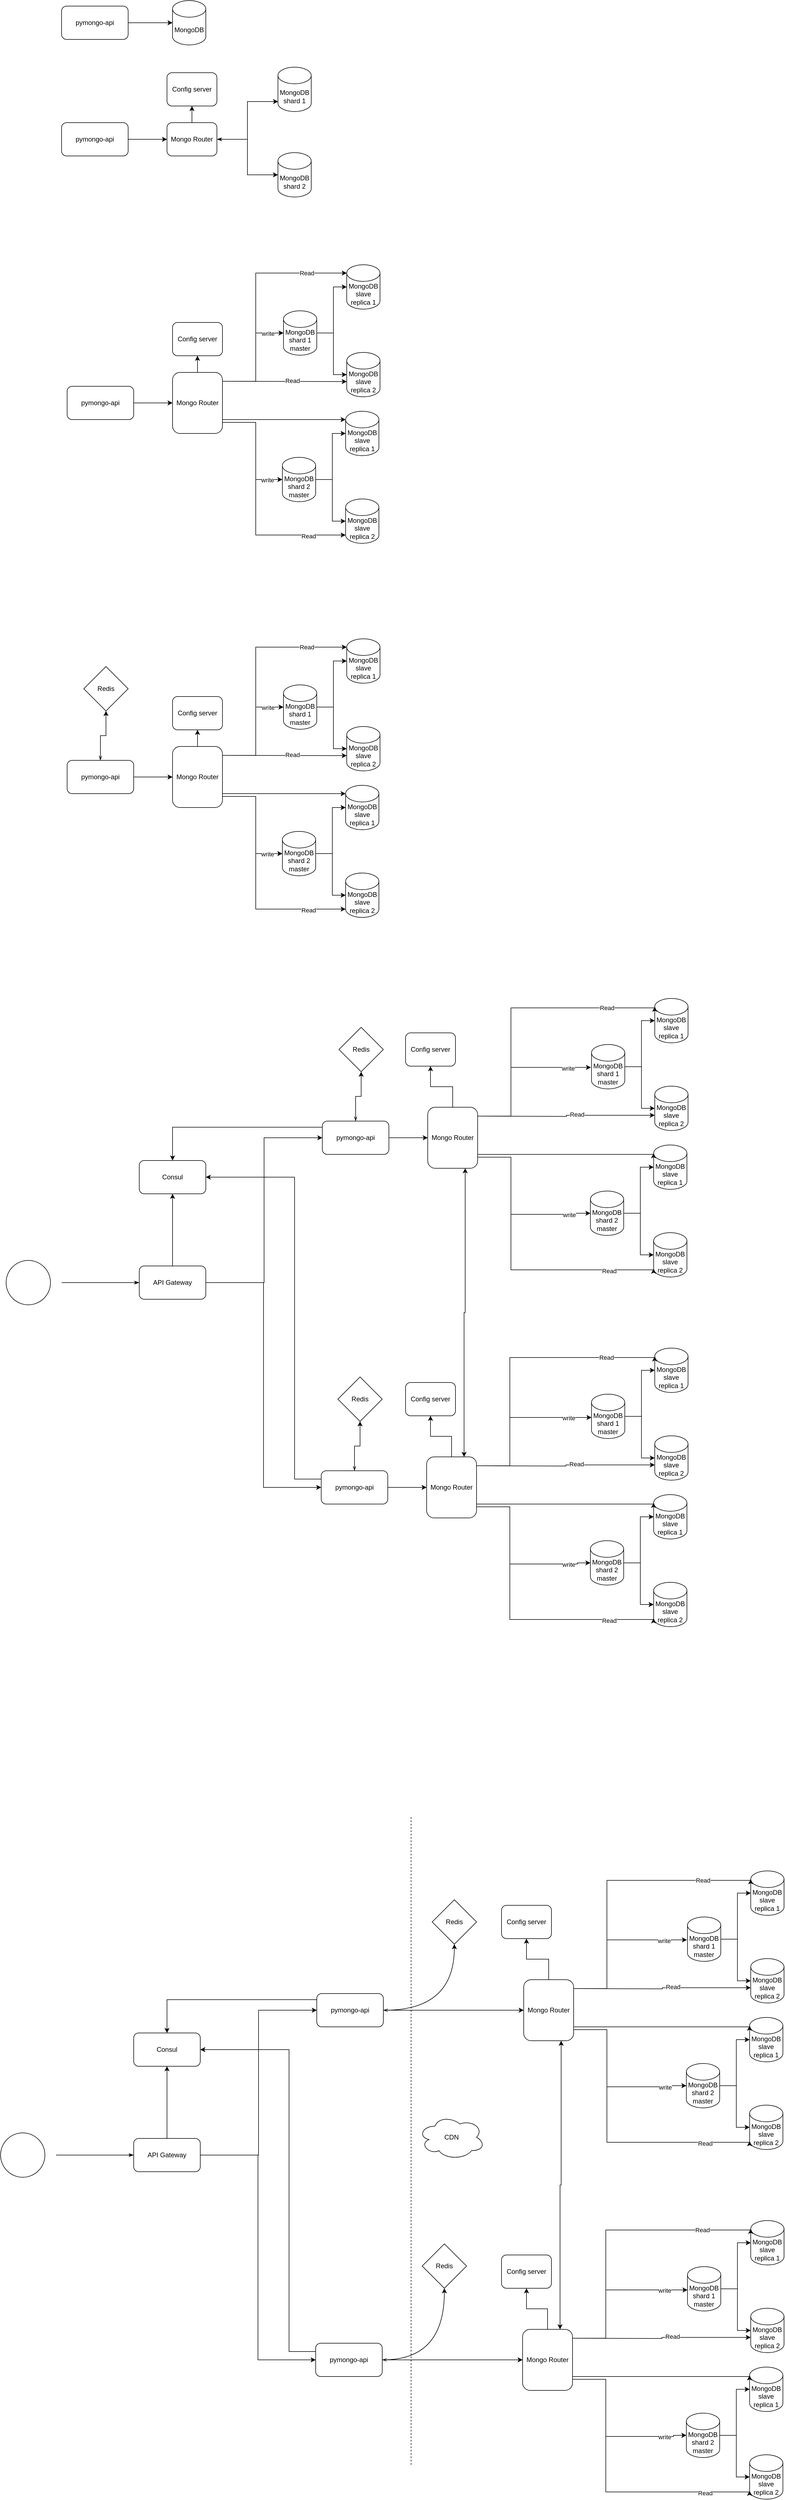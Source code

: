 <mxfile version="24.7.17">
  <diagram name="Page-1" id="-H_mtQnk-PTXWXPvYvuk">
    <mxGraphModel dx="8154" dy="4605" grid="1" gridSize="10" guides="1" tooltips="1" connect="1" arrows="1" fold="1" page="1" pageScale="1" pageWidth="1169" pageHeight="827" math="0" shadow="0">
      <root>
        <mxCell id="0" />
        <mxCell id="1" parent="0" />
        <mxCell id="zA23MoTUsTF4_91t8viU-2" value="MongoDB" style="shape=cylinder3;whiteSpace=wrap;html=1;boundedLbl=1;backgroundOutline=1;size=15;" parent="1" vertex="1">
          <mxGeometry x="240" y="60" width="60" height="80" as="geometry" />
        </mxCell>
        <mxCell id="zA23MoTUsTF4_91t8viU-3" value="pymongo-api" style="rounded=1;whiteSpace=wrap;html=1;" parent="1" vertex="1">
          <mxGeometry x="40" y="70" width="120" height="60" as="geometry" />
        </mxCell>
        <mxCell id="zA23MoTUsTF4_91t8viU-4" style="edgeStyle=orthogonalEdgeStyle;rounded=0;orthogonalLoop=1;jettySize=auto;html=1;exitX=1;exitY=0.5;exitDx=0;exitDy=0;entryX=0;entryY=0.5;entryDx=0;entryDy=0;entryPerimeter=0;" parent="1" source="zA23MoTUsTF4_91t8viU-3" target="zA23MoTUsTF4_91t8viU-2" edge="1">
          <mxGeometry relative="1" as="geometry" />
        </mxCell>
        <mxCell id="8hZFNIM3cfOVzcmxxwK5-93" value="MongoDB&lt;div&gt;shard 1&lt;/div&gt;" style="shape=cylinder3;whiteSpace=wrap;html=1;boundedLbl=1;backgroundOutline=1;size=15;" vertex="1" parent="1">
          <mxGeometry x="430" y="180" width="60" height="80" as="geometry" />
        </mxCell>
        <mxCell id="8hZFNIM3cfOVzcmxxwK5-104" value="" style="edgeStyle=orthogonalEdgeStyle;rounded=0;orthogonalLoop=1;jettySize=auto;html=1;" edge="1" parent="1" source="8hZFNIM3cfOVzcmxxwK5-94" target="8hZFNIM3cfOVzcmxxwK5-96">
          <mxGeometry relative="1" as="geometry" />
        </mxCell>
        <mxCell id="8hZFNIM3cfOVzcmxxwK5-94" value="pymongo-api" style="rounded=1;whiteSpace=wrap;html=1;" vertex="1" parent="1">
          <mxGeometry x="40" y="280" width="120" height="60" as="geometry" />
        </mxCell>
        <mxCell id="8hZFNIM3cfOVzcmxxwK5-99" value="" style="edgeStyle=orthogonalEdgeStyle;rounded=0;orthogonalLoop=1;jettySize=auto;html=1;" edge="1" parent="1" source="8hZFNIM3cfOVzcmxxwK5-96" target="8hZFNIM3cfOVzcmxxwK5-98">
          <mxGeometry relative="1" as="geometry" />
        </mxCell>
        <mxCell id="8hZFNIM3cfOVzcmxxwK5-102" value="" style="edgeStyle=orthogonalEdgeStyle;rounded=0;orthogonalLoop=1;jettySize=auto;html=1;" edge="1" parent="1" source="8hZFNIM3cfOVzcmxxwK5-96" target="8hZFNIM3cfOVzcmxxwK5-97">
          <mxGeometry relative="1" as="geometry" />
        </mxCell>
        <mxCell id="8hZFNIM3cfOVzcmxxwK5-96" value="Mongo Router" style="rounded=1;whiteSpace=wrap;html=1;" vertex="1" parent="1">
          <mxGeometry x="230" y="280" width="90" height="60" as="geometry" />
        </mxCell>
        <mxCell id="8hZFNIM3cfOVzcmxxwK5-97" value="MongoDB&lt;div&gt;shard 2&lt;/div&gt;" style="shape=cylinder3;whiteSpace=wrap;html=1;boundedLbl=1;backgroundOutline=1;size=15;" vertex="1" parent="1">
          <mxGeometry x="430" y="334" width="60" height="80" as="geometry" />
        </mxCell>
        <mxCell id="8hZFNIM3cfOVzcmxxwK5-98" value="Config server" style="rounded=1;whiteSpace=wrap;html=1;" vertex="1" parent="1">
          <mxGeometry x="230" y="190" width="90" height="60" as="geometry" />
        </mxCell>
        <mxCell id="8hZFNIM3cfOVzcmxxwK5-103" style="edgeStyle=orthogonalEdgeStyle;rounded=0;orthogonalLoop=1;jettySize=auto;html=1;entryX=0.004;entryY=0.775;entryDx=0;entryDy=0;entryPerimeter=0;startArrow=classicThin;startFill=1;" edge="1" parent="1" source="8hZFNIM3cfOVzcmxxwK5-96" target="8hZFNIM3cfOVzcmxxwK5-93">
          <mxGeometry relative="1" as="geometry" />
        </mxCell>
        <mxCell id="8hZFNIM3cfOVzcmxxwK5-120" value="" style="edgeStyle=orthogonalEdgeStyle;rounded=0;orthogonalLoop=1;jettySize=auto;html=1;" edge="1" parent="1" source="8hZFNIM3cfOVzcmxxwK5-105" target="8hZFNIM3cfOVzcmxxwK5-114">
          <mxGeometry relative="1" as="geometry">
            <Array as="points">
              <mxPoint x="530" y="659" />
              <mxPoint x="530" y="576" />
            </Array>
          </mxGeometry>
        </mxCell>
        <mxCell id="8hZFNIM3cfOVzcmxxwK5-105" value="MongoDB&lt;div&gt;shard 1&lt;br&gt;&lt;div&gt;master&lt;/div&gt;&lt;/div&gt;" style="shape=cylinder3;whiteSpace=wrap;html=1;boundedLbl=1;backgroundOutline=1;size=15;" vertex="1" parent="1">
          <mxGeometry x="440" y="619" width="60" height="80" as="geometry" />
        </mxCell>
        <mxCell id="8hZFNIM3cfOVzcmxxwK5-106" value="" style="edgeStyle=orthogonalEdgeStyle;rounded=0;orthogonalLoop=1;jettySize=auto;html=1;" edge="1" parent="1" source="8hZFNIM3cfOVzcmxxwK5-107" target="8hZFNIM3cfOVzcmxxwK5-110">
          <mxGeometry relative="1" as="geometry" />
        </mxCell>
        <mxCell id="8hZFNIM3cfOVzcmxxwK5-107" value="pymongo-api" style="rounded=1;whiteSpace=wrap;html=1;" vertex="1" parent="1">
          <mxGeometry x="50" y="755" width="120" height="60" as="geometry" />
        </mxCell>
        <mxCell id="8hZFNIM3cfOVzcmxxwK5-108" value="" style="edgeStyle=orthogonalEdgeStyle;rounded=0;orthogonalLoop=1;jettySize=auto;html=1;" edge="1" parent="1" source="8hZFNIM3cfOVzcmxxwK5-110" target="8hZFNIM3cfOVzcmxxwK5-112">
          <mxGeometry relative="1" as="geometry" />
        </mxCell>
        <mxCell id="8hZFNIM3cfOVzcmxxwK5-110" value="Mongo Router" style="rounded=1;whiteSpace=wrap;html=1;" vertex="1" parent="1">
          <mxGeometry x="240" y="730" width="90" height="110" as="geometry" />
        </mxCell>
        <mxCell id="8hZFNIM3cfOVzcmxxwK5-112" value="Config server" style="rounded=1;whiteSpace=wrap;html=1;" vertex="1" parent="1">
          <mxGeometry x="240" y="640" width="90" height="60" as="geometry" />
        </mxCell>
        <mxCell id="8hZFNIM3cfOVzcmxxwK5-121" style="edgeStyle=orthogonalEdgeStyle;rounded=0;orthogonalLoop=1;jettySize=auto;html=1;entryX=0;entryY=0.5;entryDx=0;entryDy=0;entryPerimeter=0;" edge="1" parent="1" source="8hZFNIM3cfOVzcmxxwK5-105" target="8hZFNIM3cfOVzcmxxwK5-115">
          <mxGeometry relative="1" as="geometry">
            <Array as="points">
              <mxPoint x="530" y="659" />
              <mxPoint x="530" y="734" />
            </Array>
          </mxGeometry>
        </mxCell>
        <mxCell id="8hZFNIM3cfOVzcmxxwK5-114" value="MongoDB&lt;div&gt;slave&lt;br&gt;&lt;div&gt;replica 1&lt;/div&gt;&lt;/div&gt;" style="shape=cylinder3;whiteSpace=wrap;html=1;boundedLbl=1;backgroundOutline=1;size=15;" vertex="1" parent="1">
          <mxGeometry x="554" y="536" width="60" height="80" as="geometry" />
        </mxCell>
        <mxCell id="8hZFNIM3cfOVzcmxxwK5-115" value="MongoDB&lt;div&gt;slave&lt;br&gt;&lt;div&gt;replica 2&lt;/div&gt;&lt;/div&gt;" style="shape=cylinder3;whiteSpace=wrap;html=1;boundedLbl=1;backgroundOutline=1;size=15;" vertex="1" parent="1">
          <mxGeometry x="554" y="694" width="60" height="80" as="geometry" />
        </mxCell>
        <mxCell id="8hZFNIM3cfOVzcmxxwK5-135" style="edgeStyle=orthogonalEdgeStyle;rounded=0;orthogonalLoop=1;jettySize=auto;html=1;entryX=0;entryY=0;entryDx=0;entryDy=15;entryPerimeter=0;" edge="1" parent="1" target="8hZFNIM3cfOVzcmxxwK5-114">
          <mxGeometry relative="1" as="geometry">
            <mxPoint x="330" y="746" as="sourcePoint" />
            <Array as="points">
              <mxPoint x="390" y="746" />
              <mxPoint x="390" y="551" />
            </Array>
          </mxGeometry>
        </mxCell>
        <mxCell id="8hZFNIM3cfOVzcmxxwK5-139" value="Read" style="edgeLabel;html=1;align=center;verticalAlign=middle;resizable=0;points=[];" vertex="1" connectable="0" parent="8hZFNIM3cfOVzcmxxwK5-135">
          <mxGeometry x="0.656" relative="1" as="geometry">
            <mxPoint as="offset" />
          </mxGeometry>
        </mxCell>
        <mxCell id="8hZFNIM3cfOVzcmxxwK5-137" style="edgeStyle=orthogonalEdgeStyle;rounded=0;orthogonalLoop=1;jettySize=auto;html=1;entryX=0;entryY=0;entryDx=0;entryDy=52.5;entryPerimeter=0;" edge="1" parent="1" target="8hZFNIM3cfOVzcmxxwK5-115">
          <mxGeometry relative="1" as="geometry">
            <mxPoint x="330" y="746" as="sourcePoint" />
          </mxGeometry>
        </mxCell>
        <mxCell id="8hZFNIM3cfOVzcmxxwK5-141" value="Read" style="edgeLabel;html=1;align=center;verticalAlign=middle;resizable=0;points=[];" vertex="1" connectable="0" parent="8hZFNIM3cfOVzcmxxwK5-137">
          <mxGeometry x="0.127" y="2" relative="1" as="geometry">
            <mxPoint as="offset" />
          </mxGeometry>
        </mxCell>
        <mxCell id="8hZFNIM3cfOVzcmxxwK5-138" style="edgeStyle=orthogonalEdgeStyle;rounded=0;orthogonalLoop=1;jettySize=auto;html=1;entryX=0;entryY=0.5;entryDx=0;entryDy=0;entryPerimeter=0;" edge="1" parent="1" target="8hZFNIM3cfOVzcmxxwK5-105">
          <mxGeometry relative="1" as="geometry">
            <mxPoint x="330" y="746" as="sourcePoint" />
            <Array as="points">
              <mxPoint x="390" y="746" />
              <mxPoint x="390" y="659" />
            </Array>
          </mxGeometry>
        </mxCell>
        <mxCell id="8hZFNIM3cfOVzcmxxwK5-140" value="write" style="edgeLabel;html=1;align=center;verticalAlign=middle;resizable=0;points=[];" vertex="1" connectable="0" parent="8hZFNIM3cfOVzcmxxwK5-138">
          <mxGeometry x="0.716" y="-1" relative="1" as="geometry">
            <mxPoint as="offset" />
          </mxGeometry>
        </mxCell>
        <mxCell id="8hZFNIM3cfOVzcmxxwK5-160" value="" style="edgeStyle=orthogonalEdgeStyle;rounded=0;orthogonalLoop=1;jettySize=auto;html=1;" edge="1" parent="1" source="8hZFNIM3cfOVzcmxxwK5-161" target="8hZFNIM3cfOVzcmxxwK5-163">
          <mxGeometry relative="1" as="geometry">
            <Array as="points">
              <mxPoint x="528" y="923" />
              <mxPoint x="528" y="840" />
            </Array>
          </mxGeometry>
        </mxCell>
        <mxCell id="8hZFNIM3cfOVzcmxxwK5-161" value="MongoDB&lt;div&gt;shard 2&lt;br&gt;&lt;div&gt;master&lt;/div&gt;&lt;/div&gt;" style="shape=cylinder3;whiteSpace=wrap;html=1;boundedLbl=1;backgroundOutline=1;size=15;" vertex="1" parent="1">
          <mxGeometry x="438" y="883" width="60" height="80" as="geometry" />
        </mxCell>
        <mxCell id="8hZFNIM3cfOVzcmxxwK5-162" style="edgeStyle=orthogonalEdgeStyle;rounded=0;orthogonalLoop=1;jettySize=auto;html=1;entryX=0;entryY=0.5;entryDx=0;entryDy=0;entryPerimeter=0;" edge="1" parent="1" source="8hZFNIM3cfOVzcmxxwK5-161" target="8hZFNIM3cfOVzcmxxwK5-164">
          <mxGeometry relative="1" as="geometry">
            <Array as="points">
              <mxPoint x="528" y="923" />
              <mxPoint x="528" y="998" />
            </Array>
          </mxGeometry>
        </mxCell>
        <mxCell id="8hZFNIM3cfOVzcmxxwK5-163" value="MongoDB&lt;div&gt;slave&lt;br&gt;&lt;div&gt;replica 1&lt;/div&gt;&lt;/div&gt;" style="shape=cylinder3;whiteSpace=wrap;html=1;boundedLbl=1;backgroundOutline=1;size=15;" vertex="1" parent="1">
          <mxGeometry x="552" y="800" width="60" height="80" as="geometry" />
        </mxCell>
        <mxCell id="8hZFNIM3cfOVzcmxxwK5-164" value="MongoDB&lt;div&gt;slave&lt;br&gt;&lt;div&gt;replica 2&lt;/div&gt;&lt;/div&gt;" style="shape=cylinder3;whiteSpace=wrap;html=1;boundedLbl=1;backgroundOutline=1;size=15;" vertex="1" parent="1">
          <mxGeometry x="552" y="958" width="60" height="80" as="geometry" />
        </mxCell>
        <mxCell id="8hZFNIM3cfOVzcmxxwK5-169" style="edgeStyle=orthogonalEdgeStyle;rounded=0;orthogonalLoop=1;jettySize=auto;html=1;entryX=0;entryY=0.5;entryDx=0;entryDy=0;entryPerimeter=0;exitX=1;exitY=0.5;exitDx=0;exitDy=0;" edge="1" parent="1" target="8hZFNIM3cfOVzcmxxwK5-161" source="8hZFNIM3cfOVzcmxxwK5-110">
          <mxGeometry relative="1" as="geometry">
            <mxPoint x="328" y="1010" as="sourcePoint" />
            <Array as="points">
              <mxPoint x="330" y="820" />
              <mxPoint x="390" y="820" />
              <mxPoint x="390" y="923" />
            </Array>
          </mxGeometry>
        </mxCell>
        <mxCell id="8hZFNIM3cfOVzcmxxwK5-170" value="write" style="edgeLabel;html=1;align=center;verticalAlign=middle;resizable=0;points=[];" vertex="1" connectable="0" parent="8hZFNIM3cfOVzcmxxwK5-169">
          <mxGeometry x="0.716" y="-1" relative="1" as="geometry">
            <mxPoint x="8" as="offset" />
          </mxGeometry>
        </mxCell>
        <mxCell id="8hZFNIM3cfOVzcmxxwK5-171" style="edgeStyle=orthogonalEdgeStyle;rounded=0;orthogonalLoop=1;jettySize=auto;html=1;entryX=0;entryY=1;entryDx=0;entryDy=-15;entryPerimeter=0;" edge="1" parent="1" source="8hZFNIM3cfOVzcmxxwK5-110" target="8hZFNIM3cfOVzcmxxwK5-164">
          <mxGeometry relative="1" as="geometry">
            <Array as="points">
              <mxPoint x="390" y="820" />
              <mxPoint x="390" y="1023" />
            </Array>
          </mxGeometry>
        </mxCell>
        <mxCell id="8hZFNIM3cfOVzcmxxwK5-172" value="Read" style="edgeLabel;html=1;align=center;verticalAlign=middle;resizable=0;points=[];" vertex="1" connectable="0" parent="8hZFNIM3cfOVzcmxxwK5-171">
          <mxGeometry x="0.684" y="-2" relative="1" as="geometry">
            <mxPoint as="offset" />
          </mxGeometry>
        </mxCell>
        <mxCell id="8hZFNIM3cfOVzcmxxwK5-173" style="edgeStyle=orthogonalEdgeStyle;rounded=0;orthogonalLoop=1;jettySize=auto;html=1;entryX=0;entryY=0;entryDx=0;entryDy=15;entryPerimeter=0;" edge="1" parent="1" source="8hZFNIM3cfOVzcmxxwK5-110" target="8hZFNIM3cfOVzcmxxwK5-163">
          <mxGeometry relative="1" as="geometry">
            <Array as="points">
              <mxPoint x="380" y="815" />
              <mxPoint x="380" y="815" />
            </Array>
          </mxGeometry>
        </mxCell>
        <mxCell id="8hZFNIM3cfOVzcmxxwK5-174" value="" style="edgeStyle=orthogonalEdgeStyle;rounded=0;orthogonalLoop=1;jettySize=auto;html=1;" edge="1" parent="1" source="8hZFNIM3cfOVzcmxxwK5-175" target="8hZFNIM3cfOVzcmxxwK5-182">
          <mxGeometry relative="1" as="geometry">
            <Array as="points">
              <mxPoint x="530" y="1333" />
              <mxPoint x="530" y="1250" />
            </Array>
          </mxGeometry>
        </mxCell>
        <mxCell id="8hZFNIM3cfOVzcmxxwK5-175" value="MongoDB&lt;div&gt;shard 1&lt;br&gt;&lt;div&gt;master&lt;/div&gt;&lt;/div&gt;" style="shape=cylinder3;whiteSpace=wrap;html=1;boundedLbl=1;backgroundOutline=1;size=15;" vertex="1" parent="1">
          <mxGeometry x="440" y="1293" width="60" height="80" as="geometry" />
        </mxCell>
        <mxCell id="8hZFNIM3cfOVzcmxxwK5-176" value="" style="edgeStyle=orthogonalEdgeStyle;rounded=0;orthogonalLoop=1;jettySize=auto;html=1;" edge="1" parent="1" source="8hZFNIM3cfOVzcmxxwK5-177" target="8hZFNIM3cfOVzcmxxwK5-179">
          <mxGeometry relative="1" as="geometry" />
        </mxCell>
        <mxCell id="8hZFNIM3cfOVzcmxxwK5-201" style="edgeStyle=orthogonalEdgeStyle;rounded=0;orthogonalLoop=1;jettySize=auto;html=1;entryX=0.5;entryY=1;entryDx=0;entryDy=0;startArrow=openThin;startFill=0;" edge="1" parent="1" source="8hZFNIM3cfOVzcmxxwK5-177" target="8hZFNIM3cfOVzcmxxwK5-200">
          <mxGeometry relative="1" as="geometry" />
        </mxCell>
        <mxCell id="8hZFNIM3cfOVzcmxxwK5-177" value="pymongo-api" style="rounded=1;whiteSpace=wrap;html=1;" vertex="1" parent="1">
          <mxGeometry x="50" y="1429" width="120" height="60" as="geometry" />
        </mxCell>
        <mxCell id="8hZFNIM3cfOVzcmxxwK5-178" value="" style="edgeStyle=orthogonalEdgeStyle;rounded=0;orthogonalLoop=1;jettySize=auto;html=1;" edge="1" parent="1" source="8hZFNIM3cfOVzcmxxwK5-179" target="8hZFNIM3cfOVzcmxxwK5-180">
          <mxGeometry relative="1" as="geometry" />
        </mxCell>
        <mxCell id="8hZFNIM3cfOVzcmxxwK5-179" value="Mongo Router" style="rounded=1;whiteSpace=wrap;html=1;" vertex="1" parent="1">
          <mxGeometry x="240" y="1404" width="90" height="110" as="geometry" />
        </mxCell>
        <mxCell id="8hZFNIM3cfOVzcmxxwK5-180" value="Config server" style="rounded=1;whiteSpace=wrap;html=1;" vertex="1" parent="1">
          <mxGeometry x="240" y="1314" width="90" height="60" as="geometry" />
        </mxCell>
        <mxCell id="8hZFNIM3cfOVzcmxxwK5-181" style="edgeStyle=orthogonalEdgeStyle;rounded=0;orthogonalLoop=1;jettySize=auto;html=1;entryX=0;entryY=0.5;entryDx=0;entryDy=0;entryPerimeter=0;" edge="1" parent="1" source="8hZFNIM3cfOVzcmxxwK5-175" target="8hZFNIM3cfOVzcmxxwK5-183">
          <mxGeometry relative="1" as="geometry">
            <Array as="points">
              <mxPoint x="530" y="1333" />
              <mxPoint x="530" y="1408" />
            </Array>
          </mxGeometry>
        </mxCell>
        <mxCell id="8hZFNIM3cfOVzcmxxwK5-182" value="MongoDB&lt;div&gt;slave&lt;br&gt;&lt;div&gt;replica 1&lt;/div&gt;&lt;/div&gt;" style="shape=cylinder3;whiteSpace=wrap;html=1;boundedLbl=1;backgroundOutline=1;size=15;" vertex="1" parent="1">
          <mxGeometry x="554" y="1210" width="60" height="80" as="geometry" />
        </mxCell>
        <mxCell id="8hZFNIM3cfOVzcmxxwK5-183" value="MongoDB&lt;div&gt;slave&lt;br&gt;&lt;div&gt;replica 2&lt;/div&gt;&lt;/div&gt;" style="shape=cylinder3;whiteSpace=wrap;html=1;boundedLbl=1;backgroundOutline=1;size=15;" vertex="1" parent="1">
          <mxGeometry x="554" y="1368" width="60" height="80" as="geometry" />
        </mxCell>
        <mxCell id="8hZFNIM3cfOVzcmxxwK5-184" style="edgeStyle=orthogonalEdgeStyle;rounded=0;orthogonalLoop=1;jettySize=auto;html=1;entryX=0;entryY=0;entryDx=0;entryDy=15;entryPerimeter=0;" edge="1" parent="1" target="8hZFNIM3cfOVzcmxxwK5-182">
          <mxGeometry relative="1" as="geometry">
            <mxPoint x="330" y="1420" as="sourcePoint" />
            <Array as="points">
              <mxPoint x="390" y="1420" />
              <mxPoint x="390" y="1225" />
            </Array>
          </mxGeometry>
        </mxCell>
        <mxCell id="8hZFNIM3cfOVzcmxxwK5-185" value="Read" style="edgeLabel;html=1;align=center;verticalAlign=middle;resizable=0;points=[];" vertex="1" connectable="0" parent="8hZFNIM3cfOVzcmxxwK5-184">
          <mxGeometry x="0.656" relative="1" as="geometry">
            <mxPoint as="offset" />
          </mxGeometry>
        </mxCell>
        <mxCell id="8hZFNIM3cfOVzcmxxwK5-186" style="edgeStyle=orthogonalEdgeStyle;rounded=0;orthogonalLoop=1;jettySize=auto;html=1;entryX=0;entryY=0;entryDx=0;entryDy=52.5;entryPerimeter=0;" edge="1" parent="1" target="8hZFNIM3cfOVzcmxxwK5-183">
          <mxGeometry relative="1" as="geometry">
            <mxPoint x="330" y="1420" as="sourcePoint" />
          </mxGeometry>
        </mxCell>
        <mxCell id="8hZFNIM3cfOVzcmxxwK5-187" value="Read" style="edgeLabel;html=1;align=center;verticalAlign=middle;resizable=0;points=[];" vertex="1" connectable="0" parent="8hZFNIM3cfOVzcmxxwK5-186">
          <mxGeometry x="0.127" y="2" relative="1" as="geometry">
            <mxPoint as="offset" />
          </mxGeometry>
        </mxCell>
        <mxCell id="8hZFNIM3cfOVzcmxxwK5-188" style="edgeStyle=orthogonalEdgeStyle;rounded=0;orthogonalLoop=1;jettySize=auto;html=1;entryX=0;entryY=0.5;entryDx=0;entryDy=0;entryPerimeter=0;" edge="1" parent="1" target="8hZFNIM3cfOVzcmxxwK5-175">
          <mxGeometry relative="1" as="geometry">
            <mxPoint x="330" y="1420" as="sourcePoint" />
            <Array as="points">
              <mxPoint x="390" y="1420" />
              <mxPoint x="390" y="1333" />
            </Array>
          </mxGeometry>
        </mxCell>
        <mxCell id="8hZFNIM3cfOVzcmxxwK5-189" value="write" style="edgeLabel;html=1;align=center;verticalAlign=middle;resizable=0;points=[];" vertex="1" connectable="0" parent="8hZFNIM3cfOVzcmxxwK5-188">
          <mxGeometry x="0.716" y="-1" relative="1" as="geometry">
            <mxPoint as="offset" />
          </mxGeometry>
        </mxCell>
        <mxCell id="8hZFNIM3cfOVzcmxxwK5-190" value="" style="edgeStyle=orthogonalEdgeStyle;rounded=0;orthogonalLoop=1;jettySize=auto;html=1;" edge="1" parent="1" source="8hZFNIM3cfOVzcmxxwK5-191" target="8hZFNIM3cfOVzcmxxwK5-193">
          <mxGeometry relative="1" as="geometry">
            <Array as="points">
              <mxPoint x="528" y="1597" />
              <mxPoint x="528" y="1514" />
            </Array>
          </mxGeometry>
        </mxCell>
        <mxCell id="8hZFNIM3cfOVzcmxxwK5-191" value="MongoDB&lt;div&gt;shard 2&lt;br&gt;&lt;div&gt;master&lt;/div&gt;&lt;/div&gt;" style="shape=cylinder3;whiteSpace=wrap;html=1;boundedLbl=1;backgroundOutline=1;size=15;" vertex="1" parent="1">
          <mxGeometry x="438" y="1557" width="60" height="80" as="geometry" />
        </mxCell>
        <mxCell id="8hZFNIM3cfOVzcmxxwK5-192" style="edgeStyle=orthogonalEdgeStyle;rounded=0;orthogonalLoop=1;jettySize=auto;html=1;entryX=0;entryY=0.5;entryDx=0;entryDy=0;entryPerimeter=0;" edge="1" parent="1" source="8hZFNIM3cfOVzcmxxwK5-191" target="8hZFNIM3cfOVzcmxxwK5-194">
          <mxGeometry relative="1" as="geometry">
            <Array as="points">
              <mxPoint x="528" y="1597" />
              <mxPoint x="528" y="1672" />
            </Array>
          </mxGeometry>
        </mxCell>
        <mxCell id="8hZFNIM3cfOVzcmxxwK5-193" value="MongoDB&lt;div&gt;slave&lt;br&gt;&lt;div&gt;replica 1&lt;/div&gt;&lt;/div&gt;" style="shape=cylinder3;whiteSpace=wrap;html=1;boundedLbl=1;backgroundOutline=1;size=15;" vertex="1" parent="1">
          <mxGeometry x="552" y="1474" width="60" height="80" as="geometry" />
        </mxCell>
        <mxCell id="8hZFNIM3cfOVzcmxxwK5-194" value="MongoDB&lt;div&gt;slave&lt;br&gt;&lt;div&gt;replica 2&lt;/div&gt;&lt;/div&gt;" style="shape=cylinder3;whiteSpace=wrap;html=1;boundedLbl=1;backgroundOutline=1;size=15;" vertex="1" parent="1">
          <mxGeometry x="552" y="1632" width="60" height="80" as="geometry" />
        </mxCell>
        <mxCell id="8hZFNIM3cfOVzcmxxwK5-195" style="edgeStyle=orthogonalEdgeStyle;rounded=0;orthogonalLoop=1;jettySize=auto;html=1;entryX=0;entryY=0.5;entryDx=0;entryDy=0;entryPerimeter=0;exitX=1;exitY=0.5;exitDx=0;exitDy=0;" edge="1" parent="1" source="8hZFNIM3cfOVzcmxxwK5-179" target="8hZFNIM3cfOVzcmxxwK5-191">
          <mxGeometry relative="1" as="geometry">
            <mxPoint x="328" y="1684" as="sourcePoint" />
            <Array as="points">
              <mxPoint x="330" y="1494" />
              <mxPoint x="390" y="1494" />
              <mxPoint x="390" y="1597" />
            </Array>
          </mxGeometry>
        </mxCell>
        <mxCell id="8hZFNIM3cfOVzcmxxwK5-196" value="write" style="edgeLabel;html=1;align=center;verticalAlign=middle;resizable=0;points=[];" vertex="1" connectable="0" parent="8hZFNIM3cfOVzcmxxwK5-195">
          <mxGeometry x="0.716" y="-1" relative="1" as="geometry">
            <mxPoint x="8" as="offset" />
          </mxGeometry>
        </mxCell>
        <mxCell id="8hZFNIM3cfOVzcmxxwK5-197" style="edgeStyle=orthogonalEdgeStyle;rounded=0;orthogonalLoop=1;jettySize=auto;html=1;entryX=0;entryY=1;entryDx=0;entryDy=-15;entryPerimeter=0;" edge="1" parent="1" source="8hZFNIM3cfOVzcmxxwK5-179" target="8hZFNIM3cfOVzcmxxwK5-194">
          <mxGeometry relative="1" as="geometry">
            <Array as="points">
              <mxPoint x="390" y="1494" />
              <mxPoint x="390" y="1697" />
            </Array>
          </mxGeometry>
        </mxCell>
        <mxCell id="8hZFNIM3cfOVzcmxxwK5-198" value="Read" style="edgeLabel;html=1;align=center;verticalAlign=middle;resizable=0;points=[];" vertex="1" connectable="0" parent="8hZFNIM3cfOVzcmxxwK5-197">
          <mxGeometry x="0.684" y="-2" relative="1" as="geometry">
            <mxPoint as="offset" />
          </mxGeometry>
        </mxCell>
        <mxCell id="8hZFNIM3cfOVzcmxxwK5-199" style="edgeStyle=orthogonalEdgeStyle;rounded=0;orthogonalLoop=1;jettySize=auto;html=1;entryX=0;entryY=0;entryDx=0;entryDy=15;entryPerimeter=0;" edge="1" parent="1" source="8hZFNIM3cfOVzcmxxwK5-179" target="8hZFNIM3cfOVzcmxxwK5-193">
          <mxGeometry relative="1" as="geometry">
            <Array as="points">
              <mxPoint x="380" y="1489" />
              <mxPoint x="380" y="1489" />
            </Array>
          </mxGeometry>
        </mxCell>
        <mxCell id="8hZFNIM3cfOVzcmxxwK5-200" value="Redis" style="rhombus;whiteSpace=wrap;html=1;" vertex="1" parent="1">
          <mxGeometry x="80" y="1260" width="80" height="80" as="geometry" />
        </mxCell>
        <mxCell id="8hZFNIM3cfOVzcmxxwK5-229" value="" style="edgeStyle=orthogonalEdgeStyle;rounded=0;orthogonalLoop=1;jettySize=auto;html=1;" edge="1" parent="1" source="8hZFNIM3cfOVzcmxxwK5-230" target="8hZFNIM3cfOVzcmxxwK5-238">
          <mxGeometry relative="1" as="geometry">
            <Array as="points">
              <mxPoint x="1085.23" y="1981" />
              <mxPoint x="1085.23" y="1898" />
            </Array>
          </mxGeometry>
        </mxCell>
        <mxCell id="8hZFNIM3cfOVzcmxxwK5-230" value="MongoDB&lt;div&gt;shard 1&lt;br&gt;&lt;div&gt;master&lt;/div&gt;&lt;/div&gt;" style="shape=cylinder3;whiteSpace=wrap;html=1;boundedLbl=1;backgroundOutline=1;size=15;" vertex="1" parent="1">
          <mxGeometry x="995.23" y="1941" width="60" height="80" as="geometry" />
        </mxCell>
        <mxCell id="8hZFNIM3cfOVzcmxxwK5-231" value="" style="edgeStyle=orthogonalEdgeStyle;rounded=0;orthogonalLoop=1;jettySize=auto;html=1;" edge="1" parent="1" source="8hZFNIM3cfOVzcmxxwK5-233" target="8hZFNIM3cfOVzcmxxwK5-235">
          <mxGeometry relative="1" as="geometry" />
        </mxCell>
        <mxCell id="8hZFNIM3cfOVzcmxxwK5-232" style="edgeStyle=orthogonalEdgeStyle;rounded=0;orthogonalLoop=1;jettySize=auto;html=1;entryX=0.5;entryY=1;entryDx=0;entryDy=0;startArrow=openThin;startFill=0;" edge="1" parent="1" source="8hZFNIM3cfOVzcmxxwK5-233" target="8hZFNIM3cfOVzcmxxwK5-256">
          <mxGeometry relative="1" as="geometry" />
        </mxCell>
        <mxCell id="8hZFNIM3cfOVzcmxxwK5-290" style="edgeStyle=orthogonalEdgeStyle;rounded=0;orthogonalLoop=1;jettySize=auto;html=1;" edge="1" parent="1" source="8hZFNIM3cfOVzcmxxwK5-233" target="8hZFNIM3cfOVzcmxxwK5-289">
          <mxGeometry relative="1" as="geometry">
            <Array as="points">
              <mxPoint x="240" y="2090" />
            </Array>
          </mxGeometry>
        </mxCell>
        <mxCell id="8hZFNIM3cfOVzcmxxwK5-233" value="pymongo-api" style="rounded=1;whiteSpace=wrap;html=1;" vertex="1" parent="1">
          <mxGeometry x="510" y="2079" width="120" height="60" as="geometry" />
        </mxCell>
        <mxCell id="8hZFNIM3cfOVzcmxxwK5-234" value="" style="edgeStyle=orthogonalEdgeStyle;rounded=0;orthogonalLoop=1;jettySize=auto;html=1;" edge="1" parent="1" source="8hZFNIM3cfOVzcmxxwK5-235" target="8hZFNIM3cfOVzcmxxwK5-236">
          <mxGeometry relative="1" as="geometry" />
        </mxCell>
        <mxCell id="8hZFNIM3cfOVzcmxxwK5-296" style="edgeStyle=orthogonalEdgeStyle;rounded=0;orthogonalLoop=1;jettySize=auto;html=1;exitX=0.75;exitY=1;exitDx=0;exitDy=0;entryX=0.75;entryY=0;entryDx=0;entryDy=0;startArrow=classic;startFill=1;" edge="1" parent="1" source="8hZFNIM3cfOVzcmxxwK5-235" target="8hZFNIM3cfOVzcmxxwK5-263">
          <mxGeometry relative="1" as="geometry" />
        </mxCell>
        <mxCell id="8hZFNIM3cfOVzcmxxwK5-235" value="Mongo Router" style="rounded=1;whiteSpace=wrap;html=1;" vertex="1" parent="1">
          <mxGeometry x="700" y="2054" width="90" height="110" as="geometry" />
        </mxCell>
        <mxCell id="8hZFNIM3cfOVzcmxxwK5-236" value="Config server" style="rounded=1;whiteSpace=wrap;html=1;" vertex="1" parent="1">
          <mxGeometry x="660" y="1920" width="90" height="60" as="geometry" />
        </mxCell>
        <mxCell id="8hZFNIM3cfOVzcmxxwK5-237" style="edgeStyle=orthogonalEdgeStyle;rounded=0;orthogonalLoop=1;jettySize=auto;html=1;entryX=0;entryY=0.5;entryDx=0;entryDy=0;entryPerimeter=0;" edge="1" parent="1" source="8hZFNIM3cfOVzcmxxwK5-230" target="8hZFNIM3cfOVzcmxxwK5-239">
          <mxGeometry relative="1" as="geometry">
            <Array as="points">
              <mxPoint x="1085.23" y="1981" />
              <mxPoint x="1085.23" y="2056" />
            </Array>
          </mxGeometry>
        </mxCell>
        <mxCell id="8hZFNIM3cfOVzcmxxwK5-238" value="MongoDB&lt;div&gt;slave&lt;br&gt;&lt;div&gt;replica 1&lt;/div&gt;&lt;/div&gt;" style="shape=cylinder3;whiteSpace=wrap;html=1;boundedLbl=1;backgroundOutline=1;size=15;" vertex="1" parent="1">
          <mxGeometry x="1109.23" y="1858" width="60" height="80" as="geometry" />
        </mxCell>
        <mxCell id="8hZFNIM3cfOVzcmxxwK5-239" value="MongoDB&lt;div&gt;slave&lt;br&gt;&lt;div&gt;replica 2&lt;/div&gt;&lt;/div&gt;" style="shape=cylinder3;whiteSpace=wrap;html=1;boundedLbl=1;backgroundOutline=1;size=15;" vertex="1" parent="1">
          <mxGeometry x="1109.23" y="2016" width="60" height="80" as="geometry" />
        </mxCell>
        <mxCell id="8hZFNIM3cfOVzcmxxwK5-240" style="edgeStyle=orthogonalEdgeStyle;rounded=0;orthogonalLoop=1;jettySize=auto;html=1;entryX=0;entryY=0;entryDx=0;entryDy=15;entryPerimeter=0;" edge="1" parent="1" target="8hZFNIM3cfOVzcmxxwK5-238">
          <mxGeometry relative="1" as="geometry">
            <mxPoint x="790" y="2070" as="sourcePoint" />
            <Array as="points">
              <mxPoint x="850" y="2070" />
              <mxPoint x="850" y="1875" />
            </Array>
          </mxGeometry>
        </mxCell>
        <mxCell id="8hZFNIM3cfOVzcmxxwK5-241" value="Read" style="edgeLabel;html=1;align=center;verticalAlign=middle;resizable=0;points=[];" vertex="1" connectable="0" parent="8hZFNIM3cfOVzcmxxwK5-240">
          <mxGeometry x="0.656" relative="1" as="geometry">
            <mxPoint as="offset" />
          </mxGeometry>
        </mxCell>
        <mxCell id="8hZFNIM3cfOVzcmxxwK5-242" style="edgeStyle=orthogonalEdgeStyle;rounded=0;orthogonalLoop=1;jettySize=auto;html=1;entryX=0;entryY=0;entryDx=0;entryDy=52.5;entryPerimeter=0;" edge="1" parent="1" target="8hZFNIM3cfOVzcmxxwK5-239">
          <mxGeometry relative="1" as="geometry">
            <mxPoint x="790" y="2070" as="sourcePoint" />
          </mxGeometry>
        </mxCell>
        <mxCell id="8hZFNIM3cfOVzcmxxwK5-243" value="Read" style="edgeLabel;html=1;align=center;verticalAlign=middle;resizable=0;points=[];" vertex="1" connectable="0" parent="8hZFNIM3cfOVzcmxxwK5-242">
          <mxGeometry x="0.127" y="2" relative="1" as="geometry">
            <mxPoint as="offset" />
          </mxGeometry>
        </mxCell>
        <mxCell id="8hZFNIM3cfOVzcmxxwK5-244" style="edgeStyle=orthogonalEdgeStyle;rounded=0;orthogonalLoop=1;jettySize=auto;html=1;entryX=-0.017;entryY=0.516;entryDx=0;entryDy=0;entryPerimeter=0;" edge="1" parent="1" target="8hZFNIM3cfOVzcmxxwK5-230">
          <mxGeometry relative="1" as="geometry">
            <mxPoint x="790" y="2070" as="sourcePoint" />
            <Array as="points">
              <mxPoint x="850" y="2070" />
              <mxPoint x="850" y="1982" />
            </Array>
            <mxPoint x="970" y="1970" as="targetPoint" />
          </mxGeometry>
        </mxCell>
        <mxCell id="8hZFNIM3cfOVzcmxxwK5-245" value="write" style="edgeLabel;html=1;align=center;verticalAlign=middle;resizable=0;points=[];" vertex="1" connectable="0" parent="8hZFNIM3cfOVzcmxxwK5-244">
          <mxGeometry x="0.716" y="-1" relative="1" as="geometry">
            <mxPoint as="offset" />
          </mxGeometry>
        </mxCell>
        <mxCell id="8hZFNIM3cfOVzcmxxwK5-246" value="" style="edgeStyle=orthogonalEdgeStyle;rounded=0;orthogonalLoop=1;jettySize=auto;html=1;" edge="1" parent="1" source="8hZFNIM3cfOVzcmxxwK5-247" target="8hZFNIM3cfOVzcmxxwK5-249">
          <mxGeometry relative="1" as="geometry">
            <Array as="points">
              <mxPoint x="1083.23" y="2245" />
              <mxPoint x="1083.23" y="2162" />
            </Array>
          </mxGeometry>
        </mxCell>
        <mxCell id="8hZFNIM3cfOVzcmxxwK5-247" value="MongoDB&lt;div&gt;shard 2&lt;br&gt;&lt;div&gt;master&lt;/div&gt;&lt;/div&gt;" style="shape=cylinder3;whiteSpace=wrap;html=1;boundedLbl=1;backgroundOutline=1;size=15;" vertex="1" parent="1">
          <mxGeometry x="993.23" y="2205" width="60" height="80" as="geometry" />
        </mxCell>
        <mxCell id="8hZFNIM3cfOVzcmxxwK5-248" style="edgeStyle=orthogonalEdgeStyle;rounded=0;orthogonalLoop=1;jettySize=auto;html=1;entryX=0;entryY=0.5;entryDx=0;entryDy=0;entryPerimeter=0;" edge="1" parent="1" source="8hZFNIM3cfOVzcmxxwK5-247" target="8hZFNIM3cfOVzcmxxwK5-250">
          <mxGeometry relative="1" as="geometry">
            <Array as="points">
              <mxPoint x="1083.23" y="2245" />
              <mxPoint x="1083.23" y="2320" />
            </Array>
          </mxGeometry>
        </mxCell>
        <mxCell id="8hZFNIM3cfOVzcmxxwK5-249" value="MongoDB&lt;div&gt;slave&lt;br&gt;&lt;div&gt;replica 1&lt;/div&gt;&lt;/div&gt;" style="shape=cylinder3;whiteSpace=wrap;html=1;boundedLbl=1;backgroundOutline=1;size=15;" vertex="1" parent="1">
          <mxGeometry x="1107.23" y="2122" width="60" height="80" as="geometry" />
        </mxCell>
        <mxCell id="8hZFNIM3cfOVzcmxxwK5-250" value="MongoDB&lt;div&gt;slave&lt;br&gt;&lt;div&gt;replica 2&lt;/div&gt;&lt;/div&gt;" style="shape=cylinder3;whiteSpace=wrap;html=1;boundedLbl=1;backgroundOutline=1;size=15;" vertex="1" parent="1">
          <mxGeometry x="1107.23" y="2280" width="60" height="80" as="geometry" />
        </mxCell>
        <mxCell id="8hZFNIM3cfOVzcmxxwK5-251" style="edgeStyle=orthogonalEdgeStyle;rounded=0;orthogonalLoop=1;jettySize=auto;html=1;entryX=0;entryY=0.5;entryDx=0;entryDy=0;entryPerimeter=0;exitX=1;exitY=0.5;exitDx=0;exitDy=0;" edge="1" parent="1" source="8hZFNIM3cfOVzcmxxwK5-235" target="8hZFNIM3cfOVzcmxxwK5-247">
          <mxGeometry relative="1" as="geometry">
            <mxPoint x="788" y="2334" as="sourcePoint" />
            <Array as="points">
              <mxPoint x="790" y="2144" />
              <mxPoint x="850" y="2144" />
              <mxPoint x="850" y="2247" />
              <mxPoint x="960" y="2247" />
              <mxPoint x="960" y="2245" />
            </Array>
          </mxGeometry>
        </mxCell>
        <mxCell id="8hZFNIM3cfOVzcmxxwK5-252" value="write" style="edgeLabel;html=1;align=center;verticalAlign=middle;resizable=0;points=[];" vertex="1" connectable="0" parent="8hZFNIM3cfOVzcmxxwK5-251">
          <mxGeometry x="0.716" y="-1" relative="1" as="geometry">
            <mxPoint x="8" as="offset" />
          </mxGeometry>
        </mxCell>
        <mxCell id="8hZFNIM3cfOVzcmxxwK5-253" style="edgeStyle=orthogonalEdgeStyle;rounded=0;orthogonalLoop=1;jettySize=auto;html=1;entryX=0;entryY=1;entryDx=0;entryDy=-15;entryPerimeter=0;" edge="1" parent="1" source="8hZFNIM3cfOVzcmxxwK5-235" target="8hZFNIM3cfOVzcmxxwK5-250">
          <mxGeometry relative="1" as="geometry">
            <Array as="points">
              <mxPoint x="850" y="2144" />
              <mxPoint x="850" y="2347" />
            </Array>
          </mxGeometry>
        </mxCell>
        <mxCell id="8hZFNIM3cfOVzcmxxwK5-254" value="Read" style="edgeLabel;html=1;align=center;verticalAlign=middle;resizable=0;points=[];" vertex="1" connectable="0" parent="8hZFNIM3cfOVzcmxxwK5-253">
          <mxGeometry x="0.684" y="-2" relative="1" as="geometry">
            <mxPoint as="offset" />
          </mxGeometry>
        </mxCell>
        <mxCell id="8hZFNIM3cfOVzcmxxwK5-255" style="edgeStyle=orthogonalEdgeStyle;rounded=0;orthogonalLoop=1;jettySize=auto;html=1;entryX=0;entryY=0;entryDx=0;entryDy=15;entryPerimeter=0;" edge="1" parent="1" source="8hZFNIM3cfOVzcmxxwK5-235" target="8hZFNIM3cfOVzcmxxwK5-249">
          <mxGeometry relative="1" as="geometry">
            <Array as="points">
              <mxPoint x="840" y="2139" />
              <mxPoint x="840" y="2139" />
            </Array>
          </mxGeometry>
        </mxCell>
        <mxCell id="8hZFNIM3cfOVzcmxxwK5-256" value="Redis" style="rhombus;whiteSpace=wrap;html=1;" vertex="1" parent="1">
          <mxGeometry x="540" y="1910" width="80" height="80" as="geometry" />
        </mxCell>
        <mxCell id="8hZFNIM3cfOVzcmxxwK5-257" value="" style="edgeStyle=orthogonalEdgeStyle;rounded=0;orthogonalLoop=1;jettySize=auto;html=1;" edge="1" parent="1" source="8hZFNIM3cfOVzcmxxwK5-258" target="8hZFNIM3cfOVzcmxxwK5-266">
          <mxGeometry relative="1" as="geometry">
            <Array as="points">
              <mxPoint x="1085.23" y="2611" />
              <mxPoint x="1085.23" y="2528" />
            </Array>
          </mxGeometry>
        </mxCell>
        <mxCell id="8hZFNIM3cfOVzcmxxwK5-258" value="MongoDB&lt;div&gt;shard 1&lt;br&gt;&lt;div&gt;master&lt;/div&gt;&lt;/div&gt;" style="shape=cylinder3;whiteSpace=wrap;html=1;boundedLbl=1;backgroundOutline=1;size=15;" vertex="1" parent="1">
          <mxGeometry x="995.23" y="2571" width="60" height="80" as="geometry" />
        </mxCell>
        <mxCell id="8hZFNIM3cfOVzcmxxwK5-259" value="" style="edgeStyle=orthogonalEdgeStyle;rounded=0;orthogonalLoop=1;jettySize=auto;html=1;" edge="1" parent="1" source="8hZFNIM3cfOVzcmxxwK5-261" target="8hZFNIM3cfOVzcmxxwK5-263">
          <mxGeometry relative="1" as="geometry" />
        </mxCell>
        <mxCell id="8hZFNIM3cfOVzcmxxwK5-260" style="edgeStyle=orthogonalEdgeStyle;rounded=0;orthogonalLoop=1;jettySize=auto;html=1;entryX=0.5;entryY=1;entryDx=0;entryDy=0;startArrow=openThin;startFill=0;" edge="1" parent="1" source="8hZFNIM3cfOVzcmxxwK5-261" target="8hZFNIM3cfOVzcmxxwK5-284">
          <mxGeometry relative="1" as="geometry" />
        </mxCell>
        <mxCell id="8hZFNIM3cfOVzcmxxwK5-291" style="edgeStyle=orthogonalEdgeStyle;rounded=0;orthogonalLoop=1;jettySize=auto;html=1;exitX=0;exitY=0.25;exitDx=0;exitDy=0;entryX=1;entryY=0.5;entryDx=0;entryDy=0;" edge="1" parent="1" source="8hZFNIM3cfOVzcmxxwK5-261" target="8hZFNIM3cfOVzcmxxwK5-289">
          <mxGeometry relative="1" as="geometry">
            <Array as="points">
              <mxPoint x="460" y="2724" />
              <mxPoint x="460" y="2180" />
            </Array>
          </mxGeometry>
        </mxCell>
        <mxCell id="8hZFNIM3cfOVzcmxxwK5-261" value="pymongo-api" style="rounded=1;whiteSpace=wrap;html=1;" vertex="1" parent="1">
          <mxGeometry x="508" y="2709" width="120" height="60" as="geometry" />
        </mxCell>
        <mxCell id="8hZFNIM3cfOVzcmxxwK5-262" value="" style="edgeStyle=orthogonalEdgeStyle;rounded=0;orthogonalLoop=1;jettySize=auto;html=1;" edge="1" parent="1" source="8hZFNIM3cfOVzcmxxwK5-263" target="8hZFNIM3cfOVzcmxxwK5-264">
          <mxGeometry relative="1" as="geometry" />
        </mxCell>
        <mxCell id="8hZFNIM3cfOVzcmxxwK5-263" value="Mongo Router" style="rounded=1;whiteSpace=wrap;html=1;" vertex="1" parent="1">
          <mxGeometry x="698" y="2684" width="90" height="110" as="geometry" />
        </mxCell>
        <mxCell id="8hZFNIM3cfOVzcmxxwK5-264" value="Config server" style="rounded=1;whiteSpace=wrap;html=1;" vertex="1" parent="1">
          <mxGeometry x="660" y="2550" width="90" height="60" as="geometry" />
        </mxCell>
        <mxCell id="8hZFNIM3cfOVzcmxxwK5-265" style="edgeStyle=orthogonalEdgeStyle;rounded=0;orthogonalLoop=1;jettySize=auto;html=1;entryX=0;entryY=0.5;entryDx=0;entryDy=0;entryPerimeter=0;" edge="1" parent="1" source="8hZFNIM3cfOVzcmxxwK5-258" target="8hZFNIM3cfOVzcmxxwK5-267">
          <mxGeometry relative="1" as="geometry">
            <Array as="points">
              <mxPoint x="1085.23" y="2611" />
              <mxPoint x="1085.23" y="2686" />
            </Array>
          </mxGeometry>
        </mxCell>
        <mxCell id="8hZFNIM3cfOVzcmxxwK5-266" value="MongoDB&lt;div&gt;slave&lt;br&gt;&lt;div&gt;replica 1&lt;/div&gt;&lt;/div&gt;" style="shape=cylinder3;whiteSpace=wrap;html=1;boundedLbl=1;backgroundOutline=1;size=15;" vertex="1" parent="1">
          <mxGeometry x="1109.23" y="2488" width="60" height="80" as="geometry" />
        </mxCell>
        <mxCell id="8hZFNIM3cfOVzcmxxwK5-267" value="MongoDB&lt;div&gt;slave&lt;br&gt;&lt;div&gt;replica 2&lt;/div&gt;&lt;/div&gt;" style="shape=cylinder3;whiteSpace=wrap;html=1;boundedLbl=1;backgroundOutline=1;size=15;" vertex="1" parent="1">
          <mxGeometry x="1109.23" y="2646" width="60" height="80" as="geometry" />
        </mxCell>
        <mxCell id="8hZFNIM3cfOVzcmxxwK5-268" style="edgeStyle=orthogonalEdgeStyle;rounded=0;orthogonalLoop=1;jettySize=auto;html=1;entryX=0;entryY=0;entryDx=0;entryDy=15;entryPerimeter=0;" edge="1" parent="1" target="8hZFNIM3cfOVzcmxxwK5-266">
          <mxGeometry relative="1" as="geometry">
            <mxPoint x="788" y="2700" as="sourcePoint" />
            <Array as="points">
              <mxPoint x="848" y="2700" />
              <mxPoint x="848" y="2505" />
            </Array>
          </mxGeometry>
        </mxCell>
        <mxCell id="8hZFNIM3cfOVzcmxxwK5-269" value="Read" style="edgeLabel;html=1;align=center;verticalAlign=middle;resizable=0;points=[];" vertex="1" connectable="0" parent="8hZFNIM3cfOVzcmxxwK5-268">
          <mxGeometry x="0.656" relative="1" as="geometry">
            <mxPoint as="offset" />
          </mxGeometry>
        </mxCell>
        <mxCell id="8hZFNIM3cfOVzcmxxwK5-270" style="edgeStyle=orthogonalEdgeStyle;rounded=0;orthogonalLoop=1;jettySize=auto;html=1;entryX=0;entryY=0;entryDx=0;entryDy=52.5;entryPerimeter=0;" edge="1" parent="1" target="8hZFNIM3cfOVzcmxxwK5-267">
          <mxGeometry relative="1" as="geometry">
            <mxPoint x="788" y="2700" as="sourcePoint" />
          </mxGeometry>
        </mxCell>
        <mxCell id="8hZFNIM3cfOVzcmxxwK5-271" value="Read" style="edgeLabel;html=1;align=center;verticalAlign=middle;resizable=0;points=[];" vertex="1" connectable="0" parent="8hZFNIM3cfOVzcmxxwK5-270">
          <mxGeometry x="0.127" y="2" relative="1" as="geometry">
            <mxPoint as="offset" />
          </mxGeometry>
        </mxCell>
        <mxCell id="8hZFNIM3cfOVzcmxxwK5-272" style="edgeStyle=orthogonalEdgeStyle;rounded=0;orthogonalLoop=1;jettySize=auto;html=1;" edge="1" parent="1" target="8hZFNIM3cfOVzcmxxwK5-258">
          <mxGeometry relative="1" as="geometry">
            <mxPoint x="788" y="2700" as="sourcePoint" />
            <Array as="points">
              <mxPoint x="848" y="2700" />
              <mxPoint x="848" y="2613" />
            </Array>
            <mxPoint x="970" y="2600" as="targetPoint" />
          </mxGeometry>
        </mxCell>
        <mxCell id="8hZFNIM3cfOVzcmxxwK5-273" value="write" style="edgeLabel;html=1;align=center;verticalAlign=middle;resizable=0;points=[];" vertex="1" connectable="0" parent="8hZFNIM3cfOVzcmxxwK5-272">
          <mxGeometry x="0.716" y="-1" relative="1" as="geometry">
            <mxPoint as="offset" />
          </mxGeometry>
        </mxCell>
        <mxCell id="8hZFNIM3cfOVzcmxxwK5-274" value="" style="edgeStyle=orthogonalEdgeStyle;rounded=0;orthogonalLoop=1;jettySize=auto;html=1;" edge="1" parent="1" source="8hZFNIM3cfOVzcmxxwK5-275" target="8hZFNIM3cfOVzcmxxwK5-277">
          <mxGeometry relative="1" as="geometry">
            <Array as="points">
              <mxPoint x="1083.23" y="2875" />
              <mxPoint x="1083.23" y="2792" />
            </Array>
          </mxGeometry>
        </mxCell>
        <mxCell id="8hZFNIM3cfOVzcmxxwK5-275" value="MongoDB&lt;div&gt;shard 2&lt;br&gt;&lt;div&gt;master&lt;/div&gt;&lt;/div&gt;" style="shape=cylinder3;whiteSpace=wrap;html=1;boundedLbl=1;backgroundOutline=1;size=15;" vertex="1" parent="1">
          <mxGeometry x="993.23" y="2835" width="60" height="80" as="geometry" />
        </mxCell>
        <mxCell id="8hZFNIM3cfOVzcmxxwK5-276" style="edgeStyle=orthogonalEdgeStyle;rounded=0;orthogonalLoop=1;jettySize=auto;html=1;entryX=0;entryY=0.5;entryDx=0;entryDy=0;entryPerimeter=0;" edge="1" parent="1" source="8hZFNIM3cfOVzcmxxwK5-275" target="8hZFNIM3cfOVzcmxxwK5-278">
          <mxGeometry relative="1" as="geometry">
            <Array as="points">
              <mxPoint x="1083.23" y="2875" />
              <mxPoint x="1083.23" y="2950" />
            </Array>
          </mxGeometry>
        </mxCell>
        <mxCell id="8hZFNIM3cfOVzcmxxwK5-277" value="MongoDB&lt;div&gt;slave&lt;br&gt;&lt;div&gt;replica 1&lt;/div&gt;&lt;/div&gt;" style="shape=cylinder3;whiteSpace=wrap;html=1;boundedLbl=1;backgroundOutline=1;size=15;" vertex="1" parent="1">
          <mxGeometry x="1107.23" y="2752" width="60" height="80" as="geometry" />
        </mxCell>
        <mxCell id="8hZFNIM3cfOVzcmxxwK5-278" value="MongoDB&lt;div&gt;slave&lt;br&gt;&lt;div&gt;replica 2&lt;/div&gt;&lt;/div&gt;" style="shape=cylinder3;whiteSpace=wrap;html=1;boundedLbl=1;backgroundOutline=1;size=15;" vertex="1" parent="1">
          <mxGeometry x="1107.23" y="2910" width="60" height="80" as="geometry" />
        </mxCell>
        <mxCell id="8hZFNIM3cfOVzcmxxwK5-279" style="edgeStyle=orthogonalEdgeStyle;rounded=0;orthogonalLoop=1;jettySize=auto;html=1;entryX=0;entryY=0.5;entryDx=0;entryDy=0;entryPerimeter=0;exitX=1;exitY=0.5;exitDx=0;exitDy=0;" edge="1" parent="1" source="8hZFNIM3cfOVzcmxxwK5-263" target="8hZFNIM3cfOVzcmxxwK5-275">
          <mxGeometry relative="1" as="geometry">
            <mxPoint x="786" y="2964" as="sourcePoint" />
            <Array as="points">
              <mxPoint x="788" y="2774" />
              <mxPoint x="848" y="2774" />
              <mxPoint x="848" y="2877" />
              <mxPoint x="970" y="2877" />
              <mxPoint x="970" y="2875" />
            </Array>
          </mxGeometry>
        </mxCell>
        <mxCell id="8hZFNIM3cfOVzcmxxwK5-280" value="write" style="edgeLabel;html=1;align=center;verticalAlign=middle;resizable=0;points=[];" vertex="1" connectable="0" parent="8hZFNIM3cfOVzcmxxwK5-279">
          <mxGeometry x="0.716" y="-1" relative="1" as="geometry">
            <mxPoint x="8" as="offset" />
          </mxGeometry>
        </mxCell>
        <mxCell id="8hZFNIM3cfOVzcmxxwK5-281" style="edgeStyle=orthogonalEdgeStyle;rounded=0;orthogonalLoop=1;jettySize=auto;html=1;entryX=0;entryY=1;entryDx=0;entryDy=-15;entryPerimeter=0;" edge="1" parent="1" source="8hZFNIM3cfOVzcmxxwK5-263" target="8hZFNIM3cfOVzcmxxwK5-278">
          <mxGeometry relative="1" as="geometry">
            <Array as="points">
              <mxPoint x="848" y="2774" />
              <mxPoint x="848" y="2977" />
            </Array>
          </mxGeometry>
        </mxCell>
        <mxCell id="8hZFNIM3cfOVzcmxxwK5-282" value="Read" style="edgeLabel;html=1;align=center;verticalAlign=middle;resizable=0;points=[];" vertex="1" connectable="0" parent="8hZFNIM3cfOVzcmxxwK5-281">
          <mxGeometry x="0.684" y="-2" relative="1" as="geometry">
            <mxPoint as="offset" />
          </mxGeometry>
        </mxCell>
        <mxCell id="8hZFNIM3cfOVzcmxxwK5-283" style="edgeStyle=orthogonalEdgeStyle;rounded=0;orthogonalLoop=1;jettySize=auto;html=1;entryX=0;entryY=0;entryDx=0;entryDy=15;entryPerimeter=0;" edge="1" parent="1" source="8hZFNIM3cfOVzcmxxwK5-263" target="8hZFNIM3cfOVzcmxxwK5-277">
          <mxGeometry relative="1" as="geometry">
            <Array as="points">
              <mxPoint x="838" y="2769" />
              <mxPoint x="838" y="2769" />
            </Array>
          </mxGeometry>
        </mxCell>
        <mxCell id="8hZFNIM3cfOVzcmxxwK5-284" value="Redis" style="rhombus;whiteSpace=wrap;html=1;" vertex="1" parent="1">
          <mxGeometry x="538" y="2540" width="80" height="80" as="geometry" />
        </mxCell>
        <mxCell id="8hZFNIM3cfOVzcmxxwK5-286" style="edgeStyle=orthogonalEdgeStyle;rounded=0;orthogonalLoop=1;jettySize=auto;html=1;entryX=0;entryY=0.5;entryDx=0;entryDy=0;" edge="1" parent="1" source="8hZFNIM3cfOVzcmxxwK5-285" target="8hZFNIM3cfOVzcmxxwK5-233">
          <mxGeometry relative="1" as="geometry" />
        </mxCell>
        <mxCell id="8hZFNIM3cfOVzcmxxwK5-287" style="edgeStyle=orthogonalEdgeStyle;rounded=0;orthogonalLoop=1;jettySize=auto;html=1;entryX=0;entryY=0.5;entryDx=0;entryDy=0;" edge="1" parent="1" source="8hZFNIM3cfOVzcmxxwK5-285" target="8hZFNIM3cfOVzcmxxwK5-261">
          <mxGeometry relative="1" as="geometry" />
        </mxCell>
        <mxCell id="8hZFNIM3cfOVzcmxxwK5-292" style="edgeStyle=orthogonalEdgeStyle;rounded=0;orthogonalLoop=1;jettySize=auto;html=1;entryX=0.5;entryY=1;entryDx=0;entryDy=0;" edge="1" parent="1" source="8hZFNIM3cfOVzcmxxwK5-285" target="8hZFNIM3cfOVzcmxxwK5-289">
          <mxGeometry relative="1" as="geometry" />
        </mxCell>
        <mxCell id="8hZFNIM3cfOVzcmxxwK5-293" style="edgeStyle=orthogonalEdgeStyle;rounded=0;orthogonalLoop=1;jettySize=auto;html=1;startArrow=classicThin;startFill=1;endArrow=none;endFill=0;" edge="1" parent="1" source="8hZFNIM3cfOVzcmxxwK5-285">
          <mxGeometry relative="1" as="geometry">
            <mxPoint x="40.0" y="2370" as="targetPoint" />
          </mxGeometry>
        </mxCell>
        <mxCell id="8hZFNIM3cfOVzcmxxwK5-285" value="API Gateway" style="rounded=1;whiteSpace=wrap;html=1;" vertex="1" parent="1">
          <mxGeometry x="180" y="2340" width="120" height="60" as="geometry" />
        </mxCell>
        <mxCell id="8hZFNIM3cfOVzcmxxwK5-289" value="Consul" style="rounded=1;whiteSpace=wrap;html=1;" vertex="1" parent="1">
          <mxGeometry x="180" y="2150" width="120" height="60" as="geometry" />
        </mxCell>
        <mxCell id="8hZFNIM3cfOVzcmxxwK5-294" value="" style="ellipse;whiteSpace=wrap;html=1;aspect=fixed;" vertex="1" parent="1">
          <mxGeometry x="-60" y="2330" width="80" height="80" as="geometry" />
        </mxCell>
        <mxCell id="8hZFNIM3cfOVzcmxxwK5-297" value="" style="edgeStyle=orthogonalEdgeStyle;rounded=0;orthogonalLoop=1;jettySize=auto;html=1;" edge="1" parent="1" source="8hZFNIM3cfOVzcmxxwK5-298" target="8hZFNIM3cfOVzcmxxwK5-308">
          <mxGeometry relative="1" as="geometry">
            <Array as="points">
              <mxPoint x="1258.23" y="3553" />
              <mxPoint x="1258.23" y="3470" />
            </Array>
          </mxGeometry>
        </mxCell>
        <mxCell id="8hZFNIM3cfOVzcmxxwK5-298" value="MongoDB&lt;div&gt;shard 1&lt;br&gt;&lt;div&gt;master&lt;/div&gt;&lt;/div&gt;" style="shape=cylinder3;whiteSpace=wrap;html=1;boundedLbl=1;backgroundOutline=1;size=15;" vertex="1" parent="1">
          <mxGeometry x="1168.23" y="3513" width="60" height="80" as="geometry" />
        </mxCell>
        <mxCell id="8hZFNIM3cfOVzcmxxwK5-299" value="" style="edgeStyle=orthogonalEdgeStyle;rounded=0;orthogonalLoop=1;jettySize=auto;html=1;" edge="1" parent="1" source="8hZFNIM3cfOVzcmxxwK5-302" target="8hZFNIM3cfOVzcmxxwK5-305">
          <mxGeometry relative="1" as="geometry" />
        </mxCell>
        <mxCell id="8hZFNIM3cfOVzcmxxwK5-300" style="edgeStyle=orthogonalEdgeStyle;rounded=0;orthogonalLoop=1;jettySize=auto;html=1;entryX=0.5;entryY=1;entryDx=0;entryDy=0;startArrow=openThin;startFill=0;curved=1;" edge="1" parent="1" source="8hZFNIM3cfOVzcmxxwK5-302" target="8hZFNIM3cfOVzcmxxwK5-326">
          <mxGeometry relative="1" as="geometry" />
        </mxCell>
        <mxCell id="8hZFNIM3cfOVzcmxxwK5-301" style="edgeStyle=orthogonalEdgeStyle;rounded=0;orthogonalLoop=1;jettySize=auto;html=1;" edge="1" parent="1" source="8hZFNIM3cfOVzcmxxwK5-302" target="8hZFNIM3cfOVzcmxxwK5-361">
          <mxGeometry relative="1" as="geometry">
            <Array as="points">
              <mxPoint x="230" y="3662" />
            </Array>
          </mxGeometry>
        </mxCell>
        <mxCell id="8hZFNIM3cfOVzcmxxwK5-302" value="pymongo-api" style="rounded=1;whiteSpace=wrap;html=1;" vertex="1" parent="1">
          <mxGeometry x="500" y="3651" width="120" height="60" as="geometry" />
        </mxCell>
        <mxCell id="8hZFNIM3cfOVzcmxxwK5-303" value="" style="edgeStyle=orthogonalEdgeStyle;rounded=0;orthogonalLoop=1;jettySize=auto;html=1;" edge="1" parent="1" source="8hZFNIM3cfOVzcmxxwK5-305" target="8hZFNIM3cfOVzcmxxwK5-306">
          <mxGeometry relative="1" as="geometry" />
        </mxCell>
        <mxCell id="8hZFNIM3cfOVzcmxxwK5-304" style="edgeStyle=orthogonalEdgeStyle;rounded=0;orthogonalLoop=1;jettySize=auto;html=1;exitX=0.75;exitY=1;exitDx=0;exitDy=0;entryX=0.75;entryY=0;entryDx=0;entryDy=0;startArrow=classic;startFill=1;" edge="1" parent="1" source="8hZFNIM3cfOVzcmxxwK5-305" target="8hZFNIM3cfOVzcmxxwK5-334">
          <mxGeometry relative="1" as="geometry" />
        </mxCell>
        <mxCell id="8hZFNIM3cfOVzcmxxwK5-305" value="Mongo Router" style="rounded=1;whiteSpace=wrap;html=1;" vertex="1" parent="1">
          <mxGeometry x="873" y="3626" width="90" height="110" as="geometry" />
        </mxCell>
        <mxCell id="8hZFNIM3cfOVzcmxxwK5-306" value="Config server" style="rounded=1;whiteSpace=wrap;html=1;" vertex="1" parent="1">
          <mxGeometry x="833" y="3492" width="90" height="60" as="geometry" />
        </mxCell>
        <mxCell id="8hZFNIM3cfOVzcmxxwK5-307" style="edgeStyle=orthogonalEdgeStyle;rounded=0;orthogonalLoop=1;jettySize=auto;html=1;entryX=0;entryY=0.5;entryDx=0;entryDy=0;entryPerimeter=0;" edge="1" parent="1" source="8hZFNIM3cfOVzcmxxwK5-298" target="8hZFNIM3cfOVzcmxxwK5-309">
          <mxGeometry relative="1" as="geometry">
            <Array as="points">
              <mxPoint x="1258.23" y="3553" />
              <mxPoint x="1258.23" y="3628" />
            </Array>
          </mxGeometry>
        </mxCell>
        <mxCell id="8hZFNIM3cfOVzcmxxwK5-308" value="MongoDB&lt;div&gt;slave&lt;br&gt;&lt;div&gt;replica 1&lt;/div&gt;&lt;/div&gt;" style="shape=cylinder3;whiteSpace=wrap;html=1;boundedLbl=1;backgroundOutline=1;size=15;" vertex="1" parent="1">
          <mxGeometry x="1282.23" y="3430" width="60" height="80" as="geometry" />
        </mxCell>
        <mxCell id="8hZFNIM3cfOVzcmxxwK5-309" value="MongoDB&lt;div&gt;slave&lt;br&gt;&lt;div&gt;replica 2&lt;/div&gt;&lt;/div&gt;" style="shape=cylinder3;whiteSpace=wrap;html=1;boundedLbl=1;backgroundOutline=1;size=15;" vertex="1" parent="1">
          <mxGeometry x="1282.23" y="3588" width="60" height="80" as="geometry" />
        </mxCell>
        <mxCell id="8hZFNIM3cfOVzcmxxwK5-310" style="edgeStyle=orthogonalEdgeStyle;rounded=0;orthogonalLoop=1;jettySize=auto;html=1;entryX=0;entryY=0;entryDx=0;entryDy=15;entryPerimeter=0;" edge="1" parent="1" target="8hZFNIM3cfOVzcmxxwK5-308">
          <mxGeometry relative="1" as="geometry">
            <mxPoint x="963" y="3642" as="sourcePoint" />
            <Array as="points">
              <mxPoint x="1023" y="3642" />
              <mxPoint x="1023" y="3447" />
            </Array>
          </mxGeometry>
        </mxCell>
        <mxCell id="8hZFNIM3cfOVzcmxxwK5-311" value="Read" style="edgeLabel;html=1;align=center;verticalAlign=middle;resizable=0;points=[];" vertex="1" connectable="0" parent="8hZFNIM3cfOVzcmxxwK5-310">
          <mxGeometry x="0.656" relative="1" as="geometry">
            <mxPoint as="offset" />
          </mxGeometry>
        </mxCell>
        <mxCell id="8hZFNIM3cfOVzcmxxwK5-312" style="edgeStyle=orthogonalEdgeStyle;rounded=0;orthogonalLoop=1;jettySize=auto;html=1;entryX=0;entryY=0;entryDx=0;entryDy=52.5;entryPerimeter=0;" edge="1" parent="1" target="8hZFNIM3cfOVzcmxxwK5-309">
          <mxGeometry relative="1" as="geometry">
            <mxPoint x="963" y="3642" as="sourcePoint" />
          </mxGeometry>
        </mxCell>
        <mxCell id="8hZFNIM3cfOVzcmxxwK5-313" value="Read" style="edgeLabel;html=1;align=center;verticalAlign=middle;resizable=0;points=[];" vertex="1" connectable="0" parent="8hZFNIM3cfOVzcmxxwK5-312">
          <mxGeometry x="0.127" y="2" relative="1" as="geometry">
            <mxPoint as="offset" />
          </mxGeometry>
        </mxCell>
        <mxCell id="8hZFNIM3cfOVzcmxxwK5-314" style="edgeStyle=orthogonalEdgeStyle;rounded=0;orthogonalLoop=1;jettySize=auto;html=1;entryX=-0.017;entryY=0.516;entryDx=0;entryDy=0;entryPerimeter=0;" edge="1" parent="1" target="8hZFNIM3cfOVzcmxxwK5-298">
          <mxGeometry relative="1" as="geometry">
            <mxPoint x="963" y="3642" as="sourcePoint" />
            <Array as="points">
              <mxPoint x="1023" y="3642" />
              <mxPoint x="1023" y="3554" />
            </Array>
            <mxPoint x="1143" y="3542" as="targetPoint" />
          </mxGeometry>
        </mxCell>
        <mxCell id="8hZFNIM3cfOVzcmxxwK5-315" value="write" style="edgeLabel;html=1;align=center;verticalAlign=middle;resizable=0;points=[];" vertex="1" connectable="0" parent="8hZFNIM3cfOVzcmxxwK5-314">
          <mxGeometry x="0.716" y="-1" relative="1" as="geometry">
            <mxPoint as="offset" />
          </mxGeometry>
        </mxCell>
        <mxCell id="8hZFNIM3cfOVzcmxxwK5-316" value="" style="edgeStyle=orthogonalEdgeStyle;rounded=0;orthogonalLoop=1;jettySize=auto;html=1;" edge="1" parent="1" source="8hZFNIM3cfOVzcmxxwK5-317" target="8hZFNIM3cfOVzcmxxwK5-319">
          <mxGeometry relative="1" as="geometry">
            <Array as="points">
              <mxPoint x="1256.23" y="3817" />
              <mxPoint x="1256.23" y="3734" />
            </Array>
          </mxGeometry>
        </mxCell>
        <mxCell id="8hZFNIM3cfOVzcmxxwK5-317" value="MongoDB&lt;div&gt;shard 2&lt;br&gt;&lt;div&gt;master&lt;/div&gt;&lt;/div&gt;" style="shape=cylinder3;whiteSpace=wrap;html=1;boundedLbl=1;backgroundOutline=1;size=15;" vertex="1" parent="1">
          <mxGeometry x="1166.23" y="3777" width="60" height="80" as="geometry" />
        </mxCell>
        <mxCell id="8hZFNIM3cfOVzcmxxwK5-318" style="edgeStyle=orthogonalEdgeStyle;rounded=0;orthogonalLoop=1;jettySize=auto;html=1;entryX=0;entryY=0.5;entryDx=0;entryDy=0;entryPerimeter=0;" edge="1" parent="1" source="8hZFNIM3cfOVzcmxxwK5-317" target="8hZFNIM3cfOVzcmxxwK5-320">
          <mxGeometry relative="1" as="geometry">
            <Array as="points">
              <mxPoint x="1256.23" y="3817" />
              <mxPoint x="1256.23" y="3892" />
            </Array>
          </mxGeometry>
        </mxCell>
        <mxCell id="8hZFNIM3cfOVzcmxxwK5-319" value="MongoDB&lt;div&gt;slave&lt;br&gt;&lt;div&gt;replica 1&lt;/div&gt;&lt;/div&gt;" style="shape=cylinder3;whiteSpace=wrap;html=1;boundedLbl=1;backgroundOutline=1;size=15;" vertex="1" parent="1">
          <mxGeometry x="1280.23" y="3694" width="60" height="80" as="geometry" />
        </mxCell>
        <mxCell id="8hZFNIM3cfOVzcmxxwK5-320" value="MongoDB&lt;div&gt;slave&lt;br&gt;&lt;div&gt;replica 2&lt;/div&gt;&lt;/div&gt;" style="shape=cylinder3;whiteSpace=wrap;html=1;boundedLbl=1;backgroundOutline=1;size=15;" vertex="1" parent="1">
          <mxGeometry x="1280.23" y="3852" width="60" height="80" as="geometry" />
        </mxCell>
        <mxCell id="8hZFNIM3cfOVzcmxxwK5-321" style="edgeStyle=orthogonalEdgeStyle;rounded=0;orthogonalLoop=1;jettySize=auto;html=1;entryX=0;entryY=0.5;entryDx=0;entryDy=0;entryPerimeter=0;exitX=1;exitY=0.5;exitDx=0;exitDy=0;" edge="1" parent="1" source="8hZFNIM3cfOVzcmxxwK5-305" target="8hZFNIM3cfOVzcmxxwK5-317">
          <mxGeometry relative="1" as="geometry">
            <mxPoint x="961" y="3906" as="sourcePoint" />
            <Array as="points">
              <mxPoint x="963" y="3716" />
              <mxPoint x="1023" y="3716" />
              <mxPoint x="1023" y="3819" />
              <mxPoint x="1133" y="3819" />
              <mxPoint x="1133" y="3817" />
            </Array>
          </mxGeometry>
        </mxCell>
        <mxCell id="8hZFNIM3cfOVzcmxxwK5-322" value="write" style="edgeLabel;html=1;align=center;verticalAlign=middle;resizable=0;points=[];" vertex="1" connectable="0" parent="8hZFNIM3cfOVzcmxxwK5-321">
          <mxGeometry x="0.716" y="-1" relative="1" as="geometry">
            <mxPoint x="8" as="offset" />
          </mxGeometry>
        </mxCell>
        <mxCell id="8hZFNIM3cfOVzcmxxwK5-323" style="edgeStyle=orthogonalEdgeStyle;rounded=0;orthogonalLoop=1;jettySize=auto;html=1;entryX=0;entryY=1;entryDx=0;entryDy=-15;entryPerimeter=0;" edge="1" parent="1" source="8hZFNIM3cfOVzcmxxwK5-305" target="8hZFNIM3cfOVzcmxxwK5-320">
          <mxGeometry relative="1" as="geometry">
            <Array as="points">
              <mxPoint x="1023" y="3716" />
              <mxPoint x="1023" y="3919" />
            </Array>
          </mxGeometry>
        </mxCell>
        <mxCell id="8hZFNIM3cfOVzcmxxwK5-324" value="Read" style="edgeLabel;html=1;align=center;verticalAlign=middle;resizable=0;points=[];" vertex="1" connectable="0" parent="8hZFNIM3cfOVzcmxxwK5-323">
          <mxGeometry x="0.684" y="-2" relative="1" as="geometry">
            <mxPoint as="offset" />
          </mxGeometry>
        </mxCell>
        <mxCell id="8hZFNIM3cfOVzcmxxwK5-325" style="edgeStyle=orthogonalEdgeStyle;rounded=0;orthogonalLoop=1;jettySize=auto;html=1;entryX=0;entryY=0;entryDx=0;entryDy=15;entryPerimeter=0;" edge="1" parent="1" source="8hZFNIM3cfOVzcmxxwK5-305" target="8hZFNIM3cfOVzcmxxwK5-319">
          <mxGeometry relative="1" as="geometry">
            <Array as="points">
              <mxPoint x="1013" y="3711" />
              <mxPoint x="1013" y="3711" />
            </Array>
          </mxGeometry>
        </mxCell>
        <mxCell id="8hZFNIM3cfOVzcmxxwK5-326" value="Redis" style="rhombus;whiteSpace=wrap;html=1;" vertex="1" parent="1">
          <mxGeometry x="708" y="3482" width="80" height="80" as="geometry" />
        </mxCell>
        <mxCell id="8hZFNIM3cfOVzcmxxwK5-327" value="" style="edgeStyle=orthogonalEdgeStyle;rounded=0;orthogonalLoop=1;jettySize=auto;html=1;" edge="1" parent="1" source="8hZFNIM3cfOVzcmxxwK5-328" target="8hZFNIM3cfOVzcmxxwK5-337">
          <mxGeometry relative="1" as="geometry">
            <Array as="points">
              <mxPoint x="1258.23" y="4183" />
              <mxPoint x="1258.23" y="4100" />
            </Array>
          </mxGeometry>
        </mxCell>
        <mxCell id="8hZFNIM3cfOVzcmxxwK5-328" value="MongoDB&lt;div&gt;shard 1&lt;br&gt;&lt;div&gt;master&lt;/div&gt;&lt;/div&gt;" style="shape=cylinder3;whiteSpace=wrap;html=1;boundedLbl=1;backgroundOutline=1;size=15;" vertex="1" parent="1">
          <mxGeometry x="1168.23" y="4143" width="60" height="80" as="geometry" />
        </mxCell>
        <mxCell id="8hZFNIM3cfOVzcmxxwK5-329" value="" style="edgeStyle=orthogonalEdgeStyle;rounded=0;orthogonalLoop=1;jettySize=auto;html=1;" edge="1" parent="1" source="8hZFNIM3cfOVzcmxxwK5-332" target="8hZFNIM3cfOVzcmxxwK5-334">
          <mxGeometry relative="1" as="geometry" />
        </mxCell>
        <mxCell id="8hZFNIM3cfOVzcmxxwK5-330" style="edgeStyle=orthogonalEdgeStyle;rounded=0;orthogonalLoop=1;jettySize=auto;html=1;entryX=0.5;entryY=1;entryDx=0;entryDy=0;startArrow=openThin;startFill=0;curved=1;" edge="1" parent="1" source="8hZFNIM3cfOVzcmxxwK5-332" target="8hZFNIM3cfOVzcmxxwK5-355">
          <mxGeometry relative="1" as="geometry" />
        </mxCell>
        <mxCell id="8hZFNIM3cfOVzcmxxwK5-331" style="edgeStyle=orthogonalEdgeStyle;rounded=0;orthogonalLoop=1;jettySize=auto;html=1;exitX=0;exitY=0.25;exitDx=0;exitDy=0;entryX=1;entryY=0.5;entryDx=0;entryDy=0;" edge="1" parent="1" source="8hZFNIM3cfOVzcmxxwK5-332" target="8hZFNIM3cfOVzcmxxwK5-361">
          <mxGeometry relative="1" as="geometry">
            <Array as="points">
              <mxPoint x="450" y="4296" />
              <mxPoint x="450" y="3752" />
            </Array>
          </mxGeometry>
        </mxCell>
        <mxCell id="8hZFNIM3cfOVzcmxxwK5-332" value="pymongo-api" style="rounded=1;whiteSpace=wrap;html=1;" vertex="1" parent="1">
          <mxGeometry x="498" y="4281" width="120" height="60" as="geometry" />
        </mxCell>
        <mxCell id="8hZFNIM3cfOVzcmxxwK5-333" value="" style="edgeStyle=orthogonalEdgeStyle;rounded=0;orthogonalLoop=1;jettySize=auto;html=1;" edge="1" parent="1" source="8hZFNIM3cfOVzcmxxwK5-334" target="8hZFNIM3cfOVzcmxxwK5-335">
          <mxGeometry relative="1" as="geometry" />
        </mxCell>
        <mxCell id="8hZFNIM3cfOVzcmxxwK5-334" value="Mongo Router" style="rounded=1;whiteSpace=wrap;html=1;" vertex="1" parent="1">
          <mxGeometry x="871" y="4256" width="90" height="110" as="geometry" />
        </mxCell>
        <mxCell id="8hZFNIM3cfOVzcmxxwK5-335" value="Config server" style="rounded=1;whiteSpace=wrap;html=1;" vertex="1" parent="1">
          <mxGeometry x="833" y="4122" width="90" height="60" as="geometry" />
        </mxCell>
        <mxCell id="8hZFNIM3cfOVzcmxxwK5-336" style="edgeStyle=orthogonalEdgeStyle;rounded=0;orthogonalLoop=1;jettySize=auto;html=1;entryX=0;entryY=0.5;entryDx=0;entryDy=0;entryPerimeter=0;" edge="1" parent="1" source="8hZFNIM3cfOVzcmxxwK5-328" target="8hZFNIM3cfOVzcmxxwK5-338">
          <mxGeometry relative="1" as="geometry">
            <Array as="points">
              <mxPoint x="1258.23" y="4183" />
              <mxPoint x="1258.23" y="4258" />
            </Array>
          </mxGeometry>
        </mxCell>
        <mxCell id="8hZFNIM3cfOVzcmxxwK5-337" value="MongoDB&lt;div&gt;slave&lt;br&gt;&lt;div&gt;replica 1&lt;/div&gt;&lt;/div&gt;" style="shape=cylinder3;whiteSpace=wrap;html=1;boundedLbl=1;backgroundOutline=1;size=15;" vertex="1" parent="1">
          <mxGeometry x="1282.23" y="4060" width="60" height="80" as="geometry" />
        </mxCell>
        <mxCell id="8hZFNIM3cfOVzcmxxwK5-338" value="MongoDB&lt;div&gt;slave&lt;br&gt;&lt;div&gt;replica 2&lt;/div&gt;&lt;/div&gt;" style="shape=cylinder3;whiteSpace=wrap;html=1;boundedLbl=1;backgroundOutline=1;size=15;" vertex="1" parent="1">
          <mxGeometry x="1282.23" y="4218" width="60" height="80" as="geometry" />
        </mxCell>
        <mxCell id="8hZFNIM3cfOVzcmxxwK5-339" style="edgeStyle=orthogonalEdgeStyle;rounded=0;orthogonalLoop=1;jettySize=auto;html=1;entryX=0;entryY=0;entryDx=0;entryDy=15;entryPerimeter=0;" edge="1" parent="1" target="8hZFNIM3cfOVzcmxxwK5-337">
          <mxGeometry relative="1" as="geometry">
            <mxPoint x="961" y="4272" as="sourcePoint" />
            <Array as="points">
              <mxPoint x="1021" y="4272" />
              <mxPoint x="1021" y="4077" />
            </Array>
          </mxGeometry>
        </mxCell>
        <mxCell id="8hZFNIM3cfOVzcmxxwK5-340" value="Read" style="edgeLabel;html=1;align=center;verticalAlign=middle;resizable=0;points=[];" vertex="1" connectable="0" parent="8hZFNIM3cfOVzcmxxwK5-339">
          <mxGeometry x="0.656" relative="1" as="geometry">
            <mxPoint as="offset" />
          </mxGeometry>
        </mxCell>
        <mxCell id="8hZFNIM3cfOVzcmxxwK5-341" style="edgeStyle=orthogonalEdgeStyle;rounded=0;orthogonalLoop=1;jettySize=auto;html=1;entryX=0;entryY=0;entryDx=0;entryDy=52.5;entryPerimeter=0;" edge="1" parent="1" target="8hZFNIM3cfOVzcmxxwK5-338">
          <mxGeometry relative="1" as="geometry">
            <mxPoint x="961" y="4272" as="sourcePoint" />
          </mxGeometry>
        </mxCell>
        <mxCell id="8hZFNIM3cfOVzcmxxwK5-342" value="Read" style="edgeLabel;html=1;align=center;verticalAlign=middle;resizable=0;points=[];" vertex="1" connectable="0" parent="8hZFNIM3cfOVzcmxxwK5-341">
          <mxGeometry x="0.127" y="2" relative="1" as="geometry">
            <mxPoint as="offset" />
          </mxGeometry>
        </mxCell>
        <mxCell id="8hZFNIM3cfOVzcmxxwK5-343" style="edgeStyle=orthogonalEdgeStyle;rounded=0;orthogonalLoop=1;jettySize=auto;html=1;" edge="1" parent="1" target="8hZFNIM3cfOVzcmxxwK5-328">
          <mxGeometry relative="1" as="geometry">
            <mxPoint x="961" y="4272" as="sourcePoint" />
            <Array as="points">
              <mxPoint x="1021" y="4272" />
              <mxPoint x="1021" y="4185" />
            </Array>
            <mxPoint x="1143" y="4172" as="targetPoint" />
          </mxGeometry>
        </mxCell>
        <mxCell id="8hZFNIM3cfOVzcmxxwK5-344" value="write" style="edgeLabel;html=1;align=center;verticalAlign=middle;resizable=0;points=[];" vertex="1" connectable="0" parent="8hZFNIM3cfOVzcmxxwK5-343">
          <mxGeometry x="0.716" y="-1" relative="1" as="geometry">
            <mxPoint as="offset" />
          </mxGeometry>
        </mxCell>
        <mxCell id="8hZFNIM3cfOVzcmxxwK5-345" value="" style="edgeStyle=orthogonalEdgeStyle;rounded=0;orthogonalLoop=1;jettySize=auto;html=1;" edge="1" parent="1" source="8hZFNIM3cfOVzcmxxwK5-346" target="8hZFNIM3cfOVzcmxxwK5-348">
          <mxGeometry relative="1" as="geometry">
            <Array as="points">
              <mxPoint x="1256.23" y="4447" />
              <mxPoint x="1256.23" y="4364" />
            </Array>
          </mxGeometry>
        </mxCell>
        <mxCell id="8hZFNIM3cfOVzcmxxwK5-346" value="MongoDB&lt;div&gt;shard 2&lt;br&gt;&lt;div&gt;master&lt;/div&gt;&lt;/div&gt;" style="shape=cylinder3;whiteSpace=wrap;html=1;boundedLbl=1;backgroundOutline=1;size=15;" vertex="1" parent="1">
          <mxGeometry x="1166.23" y="4407" width="60" height="80" as="geometry" />
        </mxCell>
        <mxCell id="8hZFNIM3cfOVzcmxxwK5-347" style="edgeStyle=orthogonalEdgeStyle;rounded=0;orthogonalLoop=1;jettySize=auto;html=1;entryX=0;entryY=0.5;entryDx=0;entryDy=0;entryPerimeter=0;" edge="1" parent="1" source="8hZFNIM3cfOVzcmxxwK5-346" target="8hZFNIM3cfOVzcmxxwK5-349">
          <mxGeometry relative="1" as="geometry">
            <Array as="points">
              <mxPoint x="1256.23" y="4447" />
              <mxPoint x="1256.23" y="4522" />
            </Array>
          </mxGeometry>
        </mxCell>
        <mxCell id="8hZFNIM3cfOVzcmxxwK5-348" value="MongoDB&lt;div&gt;slave&lt;br&gt;&lt;div&gt;replica 1&lt;/div&gt;&lt;/div&gt;" style="shape=cylinder3;whiteSpace=wrap;html=1;boundedLbl=1;backgroundOutline=1;size=15;" vertex="1" parent="1">
          <mxGeometry x="1280.23" y="4324" width="60" height="80" as="geometry" />
        </mxCell>
        <mxCell id="8hZFNIM3cfOVzcmxxwK5-349" value="MongoDB&lt;div&gt;slave&lt;br&gt;&lt;div&gt;replica 2&lt;/div&gt;&lt;/div&gt;" style="shape=cylinder3;whiteSpace=wrap;html=1;boundedLbl=1;backgroundOutline=1;size=15;" vertex="1" parent="1">
          <mxGeometry x="1280.23" y="4482" width="60" height="80" as="geometry" />
        </mxCell>
        <mxCell id="8hZFNIM3cfOVzcmxxwK5-350" style="edgeStyle=orthogonalEdgeStyle;rounded=0;orthogonalLoop=1;jettySize=auto;html=1;entryX=0;entryY=0.5;entryDx=0;entryDy=0;entryPerimeter=0;exitX=1;exitY=0.5;exitDx=0;exitDy=0;" edge="1" parent="1" source="8hZFNIM3cfOVzcmxxwK5-334" target="8hZFNIM3cfOVzcmxxwK5-346">
          <mxGeometry relative="1" as="geometry">
            <mxPoint x="959" y="4536" as="sourcePoint" />
            <Array as="points">
              <mxPoint x="961" y="4346" />
              <mxPoint x="1021" y="4346" />
              <mxPoint x="1021" y="4449" />
              <mxPoint x="1143" y="4449" />
              <mxPoint x="1143" y="4447" />
            </Array>
          </mxGeometry>
        </mxCell>
        <mxCell id="8hZFNIM3cfOVzcmxxwK5-351" value="write" style="edgeLabel;html=1;align=center;verticalAlign=middle;resizable=0;points=[];" vertex="1" connectable="0" parent="8hZFNIM3cfOVzcmxxwK5-350">
          <mxGeometry x="0.716" y="-1" relative="1" as="geometry">
            <mxPoint x="8" as="offset" />
          </mxGeometry>
        </mxCell>
        <mxCell id="8hZFNIM3cfOVzcmxxwK5-352" style="edgeStyle=orthogonalEdgeStyle;rounded=0;orthogonalLoop=1;jettySize=auto;html=1;entryX=0;entryY=1;entryDx=0;entryDy=-15;entryPerimeter=0;" edge="1" parent="1" source="8hZFNIM3cfOVzcmxxwK5-334" target="8hZFNIM3cfOVzcmxxwK5-349">
          <mxGeometry relative="1" as="geometry">
            <Array as="points">
              <mxPoint x="1021" y="4346" />
              <mxPoint x="1021" y="4549" />
            </Array>
          </mxGeometry>
        </mxCell>
        <mxCell id="8hZFNIM3cfOVzcmxxwK5-353" value="Read" style="edgeLabel;html=1;align=center;verticalAlign=middle;resizable=0;points=[];" vertex="1" connectable="0" parent="8hZFNIM3cfOVzcmxxwK5-352">
          <mxGeometry x="0.684" y="-2" relative="1" as="geometry">
            <mxPoint as="offset" />
          </mxGeometry>
        </mxCell>
        <mxCell id="8hZFNIM3cfOVzcmxxwK5-354" style="edgeStyle=orthogonalEdgeStyle;rounded=0;orthogonalLoop=1;jettySize=auto;html=1;entryX=0;entryY=0;entryDx=0;entryDy=15;entryPerimeter=0;" edge="1" parent="1" source="8hZFNIM3cfOVzcmxxwK5-334" target="8hZFNIM3cfOVzcmxxwK5-348">
          <mxGeometry relative="1" as="geometry">
            <Array as="points">
              <mxPoint x="1011" y="4341" />
              <mxPoint x="1011" y="4341" />
            </Array>
          </mxGeometry>
        </mxCell>
        <mxCell id="8hZFNIM3cfOVzcmxxwK5-355" value="Redis" style="rhombus;whiteSpace=wrap;html=1;" vertex="1" parent="1">
          <mxGeometry x="690" y="4102" width="80" height="80" as="geometry" />
        </mxCell>
        <mxCell id="8hZFNIM3cfOVzcmxxwK5-356" style="edgeStyle=orthogonalEdgeStyle;rounded=0;orthogonalLoop=1;jettySize=auto;html=1;entryX=0;entryY=0.5;entryDx=0;entryDy=0;" edge="1" parent="1" source="8hZFNIM3cfOVzcmxxwK5-360" target="8hZFNIM3cfOVzcmxxwK5-302">
          <mxGeometry relative="1" as="geometry" />
        </mxCell>
        <mxCell id="8hZFNIM3cfOVzcmxxwK5-357" style="edgeStyle=orthogonalEdgeStyle;rounded=0;orthogonalLoop=1;jettySize=auto;html=1;entryX=0;entryY=0.5;entryDx=0;entryDy=0;" edge="1" parent="1" source="8hZFNIM3cfOVzcmxxwK5-360" target="8hZFNIM3cfOVzcmxxwK5-332">
          <mxGeometry relative="1" as="geometry" />
        </mxCell>
        <mxCell id="8hZFNIM3cfOVzcmxxwK5-358" style="edgeStyle=orthogonalEdgeStyle;rounded=0;orthogonalLoop=1;jettySize=auto;html=1;entryX=0.5;entryY=1;entryDx=0;entryDy=0;" edge="1" parent="1" source="8hZFNIM3cfOVzcmxxwK5-360" target="8hZFNIM3cfOVzcmxxwK5-361">
          <mxGeometry relative="1" as="geometry" />
        </mxCell>
        <mxCell id="8hZFNIM3cfOVzcmxxwK5-359" style="edgeStyle=orthogonalEdgeStyle;rounded=0;orthogonalLoop=1;jettySize=auto;html=1;startArrow=classicThin;startFill=1;endArrow=none;endFill=0;" edge="1" parent="1" source="8hZFNIM3cfOVzcmxxwK5-360">
          <mxGeometry relative="1" as="geometry">
            <mxPoint x="30.0" y="3942" as="targetPoint" />
          </mxGeometry>
        </mxCell>
        <mxCell id="8hZFNIM3cfOVzcmxxwK5-360" value="API Gateway" style="rounded=1;whiteSpace=wrap;html=1;" vertex="1" parent="1">
          <mxGeometry x="170" y="3912" width="120" height="60" as="geometry" />
        </mxCell>
        <mxCell id="8hZFNIM3cfOVzcmxxwK5-361" value="Consul" style="rounded=1;whiteSpace=wrap;html=1;" vertex="1" parent="1">
          <mxGeometry x="170" y="3722" width="120" height="60" as="geometry" />
        </mxCell>
        <mxCell id="8hZFNIM3cfOVzcmxxwK5-362" value="" style="ellipse;whiteSpace=wrap;html=1;aspect=fixed;" vertex="1" parent="1">
          <mxGeometry x="-70" y="3902" width="80" height="80" as="geometry" />
        </mxCell>
        <mxCell id="8hZFNIM3cfOVzcmxxwK5-363" value="CDN" style="ellipse;shape=cloud;whiteSpace=wrap;html=1;" vertex="1" parent="1">
          <mxGeometry x="683" y="3870" width="120" height="80" as="geometry" />
        </mxCell>
        <mxCell id="8hZFNIM3cfOVzcmxxwK5-364" value="" style="endArrow=none;dashed=1;html=1;rounded=0;" edge="1" parent="1">
          <mxGeometry width="50" height="50" relative="1" as="geometry">
            <mxPoint x="670" y="4500" as="sourcePoint" />
            <mxPoint x="670" y="3330" as="targetPoint" />
          </mxGeometry>
        </mxCell>
      </root>
    </mxGraphModel>
  </diagram>
</mxfile>
